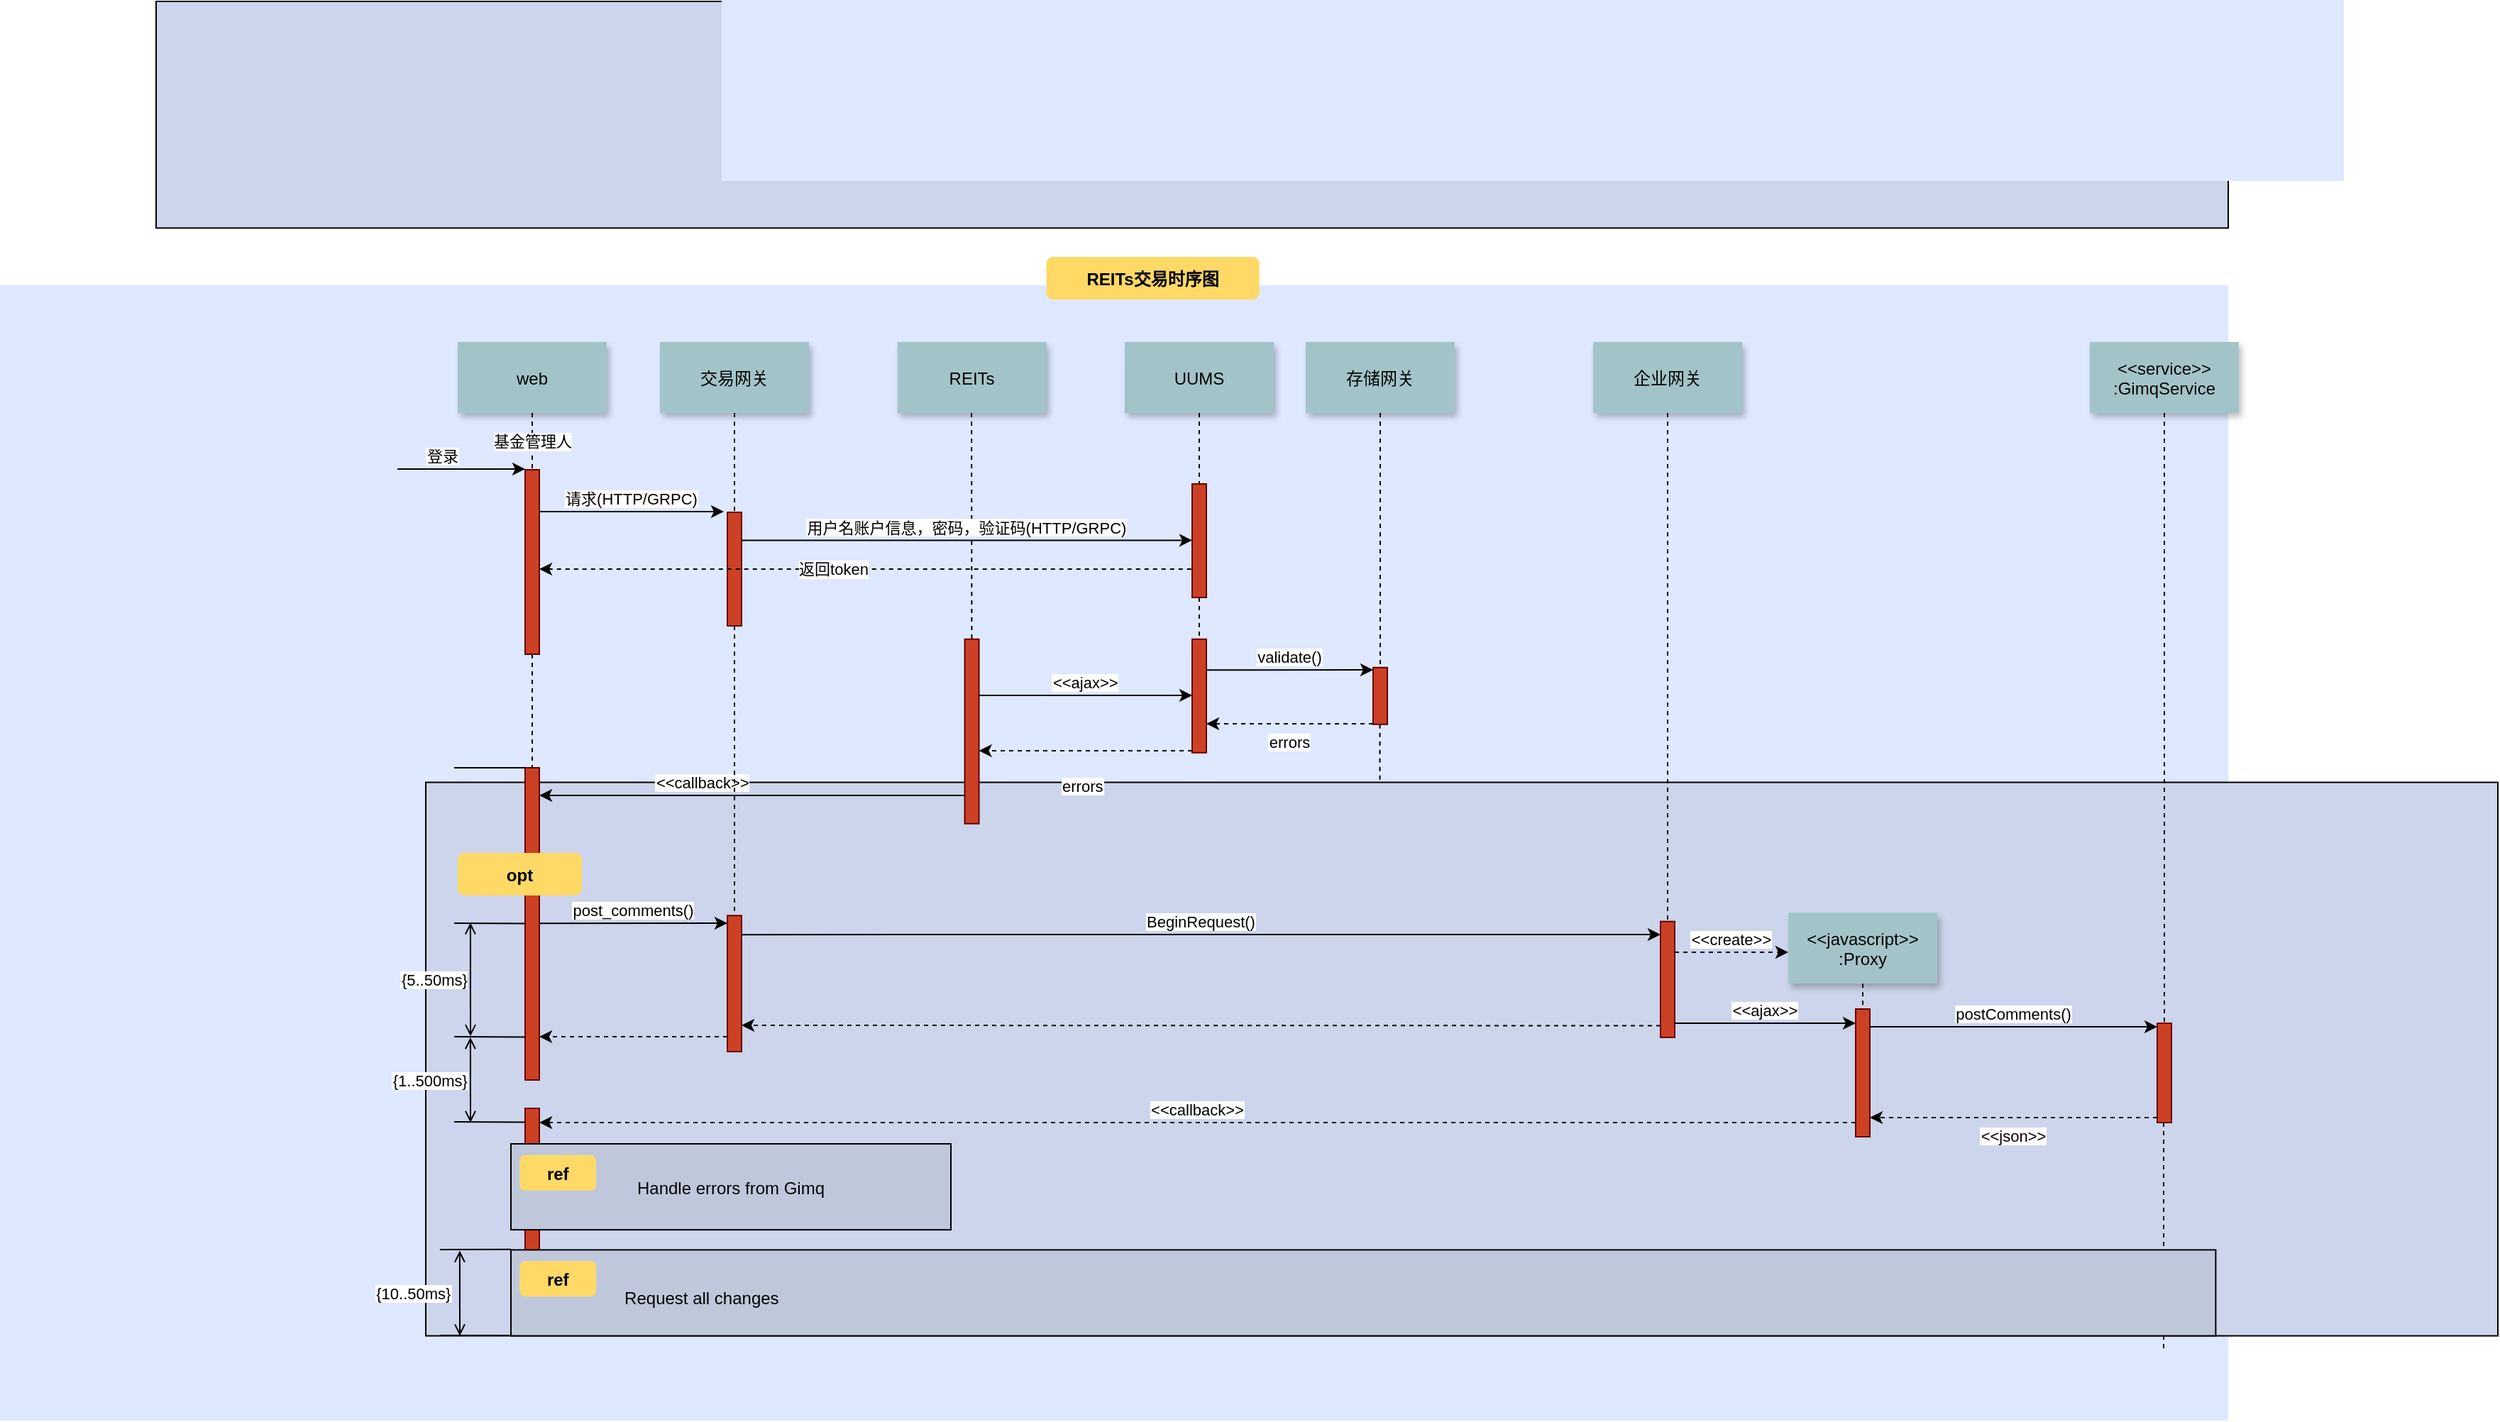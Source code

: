 <mxfile version="13.5.4" type="github" pages="2">
  <diagram name="Page-1" id="9361dd3d-8414-5efd-6122-117bd74ce7a7">
    <mxGraphModel dx="1438" dy="924" grid="1" gridSize="10" guides="1" tooltips="1" connect="1" arrows="1" fold="1" page="0" pageScale="1.5" pageWidth="826" pageHeight="1169" background="#ffffff" math="0" shadow="0">
      <root>
        <mxCell id="0" />
        <mxCell id="1" parent="0" />
        <mxCell id="69" value="" style="fillColor=#DEE8FF;strokeColor=none" parent="1" vertex="1">
          <mxGeometry x="-170" y="20" width="1570" height="800" as="geometry" />
        </mxCell>
        <mxCell id="20" value="" style="fillColor=#CCD5EB" parent="1" vertex="1">
          <mxGeometry x="130" y="370.28" width="1460" height="390" as="geometry" />
        </mxCell>
        <mxCell id="81" value="" style="edgeStyle=elbowEdgeStyle;elbow=horizontal;endArrow=none;dashed=1" parent="1" edge="1">
          <mxGeometry x="1460" y="437.894" width="100" height="100" as="geometry">
            <mxPoint x="1354.5" y="610" as="sourcePoint" />
            <mxPoint x="1354.5" y="770" as="targetPoint" />
          </mxGeometry>
        </mxCell>
        <mxCell id="2" value="" style="fillColor=#CC4125;strokeColor=#660000" parent="1" vertex="1">
          <mxGeometry x="200" y="150" width="10" height="130" as="geometry" />
        </mxCell>
        <mxCell id="3" value="登录" style="edgeStyle=none;verticalLabelPosition=top;verticalAlign=bottom;labelPosition=left;align=right" parent="1" edge="1">
          <mxGeometry x="110" y="49.5" width="100" height="100" as="geometry">
            <mxPoint x="110" y="149.5" as="sourcePoint" />
            <mxPoint x="200" y="149.5" as="targetPoint" />
          </mxGeometry>
        </mxCell>
        <mxCell id="4" value="web" style="shadow=1;fillColor=#A2C4C9;strokeColor=none" parent="1" vertex="1">
          <mxGeometry x="152.5" y="60" width="105" height="50" as="geometry" />
        </mxCell>
        <mxCell id="6" value="" style="fillColor=#CC4125;strokeColor=#660000" parent="1" vertex="1">
          <mxGeometry x="342.5" y="180" width="10" height="80" as="geometry" />
        </mxCell>
        <mxCell id="7" value="交易网关" style="shadow=1;fillColor=#A2C4C9;strokeColor=none" parent="1" vertex="1">
          <mxGeometry x="295" y="60" width="105" height="50" as="geometry" />
        </mxCell>
        <mxCell id="8" value="" style="edgeStyle=none;endArrow=none;dashed=1" parent="1" source="7" target="6" edge="1">
          <mxGeometry x="272.335" y="165" width="100" height="100" as="geometry">
            <mxPoint x="347.259" y="110" as="sourcePoint" />
            <mxPoint x="347.576" y="165" as="targetPoint" />
          </mxGeometry>
        </mxCell>
        <mxCell id="9" value="请求(HTTP/GRPC)" style="edgeStyle=none;verticalLabelPosition=top;verticalAlign=bottom" parent="1" edge="1">
          <mxGeometry x="220" y="92" width="100" height="100" as="geometry">
            <mxPoint x="210" y="179.5" as="sourcePoint" />
            <mxPoint x="340" y="179.5" as="targetPoint" />
          </mxGeometry>
        </mxCell>
        <mxCell id="15" value="REITs" style="shadow=1;fillColor=#A2C4C9;strokeColor=none" parent="1" vertex="1">
          <mxGeometry x="462.284" y="60.0" width="105" height="50" as="geometry" />
        </mxCell>
        <mxCell id="17" value="" style="fillColor=#CC4125;strokeColor=#660000" parent="1" vertex="1">
          <mxGeometry x="509.784" y="269.394" width="10" height="130" as="geometry" />
        </mxCell>
        <mxCell id="21" value="" style="fillColor=#CC4125;strokeColor=#660000" parent="1" vertex="1">
          <mxGeometry x="670" y="269.394" width="10" height="80" as="geometry" />
        </mxCell>
        <mxCell id="22" value="UUMS" style="shadow=1;fillColor=#A2C4C9;strokeColor=none" parent="1" vertex="1">
          <mxGeometry x="622.5" y="60" width="105" height="50" as="geometry" />
        </mxCell>
        <mxCell id="23" value="" style="edgeStyle=none;endArrow=none;dashed=1" parent="1" source="YypcNVnMSKggXqCYCxA9-91" target="21" edge="1">
          <mxGeometry x="614.488" y="175.0" width="100" height="100" as="geometry">
            <mxPoint x="674.653" y="110" as="sourcePoint" />
            <mxPoint x="674.653" y="260" as="targetPoint" />
          </mxGeometry>
        </mxCell>
        <mxCell id="24" value="存储网关" style="shadow=1;fillColor=#A2C4C9;strokeColor=none" parent="1" vertex="1">
          <mxGeometry x="750" y="60" width="105" height="50" as="geometry" />
        </mxCell>
        <mxCell id="25" value="" style="edgeStyle=none;endArrow=none;dashed=1" parent="1" source="24" target="26" edge="1">
          <mxGeometry x="727.335" y="165" width="100" height="100" as="geometry">
            <mxPoint x="802.259" y="110" as="sourcePoint" />
            <mxPoint x="802.576" y="165" as="targetPoint" />
          </mxGeometry>
        </mxCell>
        <mxCell id="26" value="" style="fillColor=#CC4125;strokeColor=#660000" parent="1" vertex="1">
          <mxGeometry x="797.5" y="289.394" width="10" height="40" as="geometry" />
        </mxCell>
        <mxCell id="27" value="&lt;&lt;ajax&gt;&gt;" style="edgeStyle=elbowEdgeStyle;elbow=vertical;verticalLabelPosition=top;verticalAlign=bottom" parent="1" source="17" target="21" edge="1">
          <mxGeometry x="540" y="270" width="100" height="100" as="geometry">
            <mxPoint x="540" y="370" as="sourcePoint" />
            <mxPoint x="640" y="270" as="targetPoint" />
            <Array as="points">
              <mxPoint x="600" y="309" />
              <mxPoint x="590" y="270" />
            </Array>
          </mxGeometry>
        </mxCell>
        <mxCell id="28" value="errors" style="edgeStyle=elbowEdgeStyle;elbow=vertical;dashed=1;verticalLabelPosition=bottom;verticalAlign=top" parent="1" source="21" target="17" edge="1">
          <mxGeometry width="100" height="100" as="geometry">
            <mxPoint x="529.784" y="280" as="sourcePoint" />
            <mxPoint x="680" y="280" as="targetPoint" />
            <Array as="points">
              <mxPoint x="593" y="348" />
            </Array>
            <mxPoint x="-2" y="12" as="offset" />
          </mxGeometry>
        </mxCell>
        <mxCell id="30" value="企业网关" style="shadow=1;fillColor=#A2C4C9;strokeColor=none" parent="1" vertex="1">
          <mxGeometry x="952.5" y="60" width="105" height="50" as="geometry" />
        </mxCell>
        <mxCell id="33" value="" style="edgeStyle=elbowEdgeStyle;elbow=horizontal;endArrow=none;dashed=1" parent="1" source="4" target="2" edge="1">
          <mxGeometry x="230.0" y="310" width="100" height="100" as="geometry">
            <mxPoint x="230.0" y="410" as="sourcePoint" />
            <mxPoint x="330" y="310" as="targetPoint" />
          </mxGeometry>
        </mxCell>
        <mxCell id="YypcNVnMSKggXqCYCxA9-98" value="&lt;span style=&quot;text-align: right&quot;&gt;基金管理人&lt;/span&gt;" style="edgeLabel;html=1;align=center;verticalAlign=middle;resizable=0;points=[];" parent="33" vertex="1" connectable="0">
          <mxGeometry relative="1" as="geometry">
            <mxPoint x="-0.1" as="offset" />
          </mxGeometry>
        </mxCell>
        <mxCell id="34" value="validate()" style="edgeStyle=elbowEdgeStyle;elbow=vertical;verticalLabelPosition=top;verticalAlign=bottom" parent="1" edge="1">
          <mxGeometry x="550" y="261.736" width="100" height="100" as="geometry">
            <mxPoint x="680" y="291.13" as="sourcePoint" />
            <mxPoint x="797.5" y="291.13" as="targetPoint" />
            <Array as="points" />
          </mxGeometry>
        </mxCell>
        <mxCell id="35" value="errors" style="edgeStyle=elbowEdgeStyle;elbow=vertical;dashed=1;verticalLabelPosition=bottom;verticalAlign=top" parent="1" edge="1">
          <mxGeometry x="560" y="309.653" width="100" height="100" as="geometry">
            <mxPoint x="797.5" y="329.047" as="sourcePoint" />
            <mxPoint x="680" y="329.047" as="targetPoint" />
            <Array as="points" />
          </mxGeometry>
        </mxCell>
        <mxCell id="38" value="" style="edgeStyle=elbowEdgeStyle;elbow=horizontal;endArrow=none;dashed=1" parent="1" edge="1">
          <mxGeometry x="932.259" y="240" width="100" height="100" as="geometry">
            <mxPoint x="802.259" y="329.394" as="sourcePoint" />
            <mxPoint x="802.259" y="370" as="targetPoint" />
            <Array as="points">
              <mxPoint x="802.259" y="350" />
            </Array>
          </mxGeometry>
        </mxCell>
        <mxCell id="42" value="" style="fillColor=#CC4125;strokeColor=#660000" parent="1" vertex="1">
          <mxGeometry x="200" y="360" width="10" height="220" as="geometry" />
        </mxCell>
        <mxCell id="43" value="             &lt;&lt;callback&gt;&gt;                                " style="edgeStyle=elbowEdgeStyle;elbow=vertical;dashed=0;verticalLabelPosition=top;verticalAlign=bottom;align=right" parent="1" source="17" target="42" edge="1">
          <mxGeometry x="190" y="329.759" width="100" height="100" as="geometry">
            <mxPoint x="500" y="310" as="sourcePoint" />
            <mxPoint x="220" y="370" as="targetPoint" />
            <Array as="points" />
          </mxGeometry>
        </mxCell>
        <mxCell id="44" value="" style="edgeStyle=none;dashed=1;endArrow=none" parent="1" source="2" target="42" edge="1">
          <mxGeometry x="50" y="300" width="100" height="100" as="geometry">
            <mxPoint x="50" y="400" as="sourcePoint" />
            <mxPoint x="150" y="300" as="targetPoint" />
          </mxGeometry>
        </mxCell>
        <mxCell id="46" value="" style="edgeStyle=elbowEdgeStyle;elbow=vertical;endArrow=none" parent="1" source="42" edge="1">
          <mxGeometry x="60" y="310" width="100" height="100" as="geometry">
            <mxPoint x="60" y="410" as="sourcePoint" />
            <mxPoint x="150" y="360" as="targetPoint" />
          </mxGeometry>
        </mxCell>
        <mxCell id="48" value="" style="fillColor=#CC4125;strokeColor=#660000" parent="1" vertex="1">
          <mxGeometry x="342.5" y="464.167" width="10" height="95.833" as="geometry" />
        </mxCell>
        <mxCell id="49" value="" style="fillColor=#CC4125;strokeColor=#660000" parent="1" vertex="1">
          <mxGeometry x="1000" y="468.333" width="10" height="81.667" as="geometry" />
        </mxCell>
        <mxCell id="50" value="" style="edgeStyle=none;endArrow=none;dashed=1" parent="1" source="30" target="49" edge="1">
          <mxGeometry x="956.571" y="205" width="100" height="100" as="geometry">
            <mxPoint x="1031.736" y="150" as="sourcePoint" />
            <mxPoint x="1031.736" y="329.394" as="targetPoint" />
          </mxGeometry>
        </mxCell>
        <mxCell id="51" value="post_comments()" style="edgeStyle=elbowEdgeStyle;elbow=vertical;verticalLabelPosition=top;verticalAlign=bottom" parent="1" edge="1">
          <mxGeometry x="212.5" y="469.583" width="100" height="100" as="geometry">
            <mxPoint x="210" y="469.583" as="sourcePoint" />
            <mxPoint x="342.5" y="469.583" as="targetPoint" />
            <Array as="points" />
          </mxGeometry>
        </mxCell>
        <mxCell id="52" value="" style="edgeStyle=none;endArrow=none;dashed=1" parent="1" source="6" target="48" edge="1">
          <mxGeometry x="376.571" y="339.697" width="100" height="100" as="geometry">
            <mxPoint x="451.736" y="284.697" as="sourcePoint" />
            <mxPoint x="451.736" y="464.091" as="targetPoint" />
          </mxGeometry>
        </mxCell>
        <mxCell id="53" value="BeginRequest()" style="edgeStyle=elbowEdgeStyle;elbow=vertical;verticalLabelPosition=top;verticalAlign=bottom" parent="1" edge="1">
          <mxGeometry x="530" y="436.806" width="100" height="100" as="geometry">
            <mxPoint x="352.5" y="477.569" as="sourcePoint" />
            <mxPoint x="1000" y="477.569" as="targetPoint" />
            <Array as="points" />
          </mxGeometry>
        </mxCell>
        <mxCell id="54" value="" style="edgeStyle=elbowEdgeStyle;elbow=vertical;dashed=1;verticalLabelPosition=bottom;verticalAlign=top" parent="1" edge="1">
          <mxGeometry x="530" y="549.078" width="100" height="100" as="geometry">
            <mxPoint x="1000" y="541.736" as="sourcePoint" />
            <mxPoint x="352.5" y="541.736" as="targetPoint" />
            <Array as="points" />
          </mxGeometry>
        </mxCell>
        <mxCell id="55" value="&lt;&lt;javascript&gt;&gt;&#xa;:Proxy" style="shadow=1;fillColor=#A2C4C9;strokeColor=none" parent="1" vertex="1">
          <mxGeometry x="1090" y="462.083" width="105" height="50" as="geometry" />
        </mxCell>
        <mxCell id="56" value="" style="edgeStyle=none;endArrow=none;dashed=1" parent="1" source="55" target="57" edge="1">
          <mxGeometry x="1204.071" y="380.087" width="100" height="100" as="geometry">
            <mxPoint x="1279.236" y="325.087" as="sourcePoint" />
            <mxPoint x="1350" y="445.087" as="targetPoint" />
          </mxGeometry>
        </mxCell>
        <mxCell id="57" value="" style="fillColor=#CC4125;strokeColor=#660000" parent="1" vertex="1">
          <mxGeometry x="1137.5" y="530" width="10" height="90" as="geometry" />
        </mxCell>
        <mxCell id="58" value="" style="fillColor=#CC4125;strokeColor=#660000" parent="1" vertex="1">
          <mxGeometry x="1350" y="540" width="10" height="70" as="geometry" />
        </mxCell>
        <mxCell id="60" value="&lt;&lt;create&gt;&gt;" style="edgeStyle=elbowEdgeStyle;elbow=vertical;verticalLabelPosition=top;verticalAlign=bottom;dashed=1" parent="1" source="49" target="55" edge="1">
          <mxGeometry x="901.25" y="322.5" width="100" height="100" as="geometry">
            <mxPoint x="1031.25" y="351.894" as="sourcePoint" />
            <mxPoint x="1148.75" y="351.894" as="targetPoint" />
            <Array as="points" />
          </mxGeometry>
        </mxCell>
        <mxCell id="61" value="&lt;&lt;ajax&gt;&gt;" style="edgeStyle=elbowEdgeStyle;elbow=vertical;verticalLabelPosition=top;verticalAlign=bottom" parent="1" source="49" target="57" edge="1">
          <mxGeometry x="1065" y="359.5" width="100" height="100" as="geometry">
            <mxPoint x="1044.784" y="359.5" as="sourcePoint" />
            <mxPoint x="1195" y="359.5" as="targetPoint" />
            <Array as="points" />
          </mxGeometry>
        </mxCell>
        <mxCell id="62" value="postComments()" style="edgeStyle=elbowEdgeStyle;elbow=vertical;verticalLabelPosition=top;verticalAlign=bottom" parent="1" edge="1">
          <mxGeometry x="1225" y="309.5" width="100" height="100" as="geometry">
            <mxPoint x="1147.5" y="542.5" as="sourcePoint" />
            <mxPoint x="1350" y="542.5" as="targetPoint" />
            <Array as="points" />
          </mxGeometry>
        </mxCell>
        <mxCell id="63" value="&lt;&lt;json&gt;&gt;" style="edgeStyle=elbowEdgeStyle;elbow=vertical;dashed=1;verticalLabelPosition=bottom;verticalAlign=top" parent="1" edge="1">
          <mxGeometry x="1075" y="396" width="100" height="100" as="geometry">
            <mxPoint x="1350" y="606.5" as="sourcePoint" />
            <mxPoint x="1147.5" y="606.5" as="targetPoint" />
            <Array as="points" />
          </mxGeometry>
        </mxCell>
        <mxCell id="64" value="&lt;&lt;service&gt;&gt;&#xa;:GimqService" style="shadow=1;fillColor=#A2C4C9;strokeColor=none" parent="1" vertex="1">
          <mxGeometry x="1302.5" y="60" width="105" height="50" as="geometry" />
        </mxCell>
        <mxCell id="65" value="" style="edgeStyle=none;endArrow=none;dashed=1" parent="1" source="64" target="58" edge="1">
          <mxGeometry x="1174.071" y="210" width="100" height="100" as="geometry">
            <mxPoint x="1222.5" y="115" as="sourcePoint" />
            <mxPoint x="1222.5" y="445" as="targetPoint" />
          </mxGeometry>
        </mxCell>
        <mxCell id="66" value="" style="fillColor=#CC4125;strokeColor=#660000" parent="1" vertex="1">
          <mxGeometry x="200" y="600" width="10" height="130" as="geometry" />
        </mxCell>
        <mxCell id="67" value="" style="edgeStyle=elbowEdgeStyle;elbow=vertical;dashed=1;verticalLabelPosition=bottom;verticalAlign=top" parent="1" edge="1">
          <mxGeometry x="507.5" y="664.342" width="100" height="100" as="geometry">
            <mxPoint x="342.5" y="549.5" as="sourcePoint" />
            <mxPoint x="210" y="549.5" as="targetPoint" />
            <Array as="points" />
          </mxGeometry>
        </mxCell>
        <mxCell id="68" value="&lt;&lt;callback&gt;&gt;" style="edgeStyle=elbowEdgeStyle;elbow=vertical;dashed=1;verticalLabelPosition=bottom;verticalAlign=bottom" parent="1" source="57" target="66" edge="1">
          <mxGeometry x="540" y="559.078" width="100" height="100" as="geometry">
            <mxPoint x="1010" y="551.736" as="sourcePoint" />
            <mxPoint x="362.5" y="551.736" as="targetPoint" />
            <Array as="points" />
          </mxGeometry>
        </mxCell>
        <mxCell id="71" value="REITs交易时序图" style="rounded=1;fontStyle=1;fillColor=#FFD966;strokeColor=none" parent="1" vertex="1">
          <mxGeometry x="567.28" width="150" height="30" as="geometry" />
        </mxCell>
        <mxCell id="72" value="opt" style="rounded=1;fontStyle=1;fillColor=#FFD966;strokeColor=none" parent="1" vertex="1">
          <mxGeometry x="152.5" y="420" width="87.5" height="30" as="geometry" />
        </mxCell>
        <mxCell id="74" value="Handle errors from Gimq" style="fillColor=#BFC8DB" parent="1" vertex="1">
          <mxGeometry x="190" y="625" width="310" height="60.556" as="geometry" />
        </mxCell>
        <mxCell id="75" value="ref" style="rounded=1;fontStyle=1;fillColor=#FFD966;strokeColor=none" parent="1" vertex="1">
          <mxGeometry x="196.25" y="632.894" width="53.75" height="25" as="geometry" />
        </mxCell>
        <mxCell id="76" value="" style="align=left;fillColor=#BFC8DB" parent="1" vertex="1">
          <mxGeometry x="190.0" y="699.722" width="1201.194" height="60.556" as="geometry" />
        </mxCell>
        <mxCell id="77" value="ref" style="rounded=1;fontStyle=1;fillColor=#FFD966;strokeColor=none" parent="1" vertex="1">
          <mxGeometry x="196.25" y="707.616" width="53.75" height="25" as="geometry" />
        </mxCell>
        <mxCell id="78" value="Request all changes" style="text;align=left" parent="1" vertex="1">
          <mxGeometry x="268.056" y="720.116" width="351.806" height="26" as="geometry" />
        </mxCell>
        <mxCell id="82" value="" style="edgeStyle=elbowEdgeStyle;elbow=vertical;endArrow=none" parent="1" edge="1">
          <mxGeometry x="60.0" y="419.711" width="100" height="100" as="geometry">
            <mxPoint x="200" y="469.711" as="sourcePoint" />
            <mxPoint x="150.0" y="469.711" as="targetPoint" />
          </mxGeometry>
        </mxCell>
        <mxCell id="83" value="" style="edgeStyle=elbowEdgeStyle;elbow=vertical;endArrow=none" parent="1" edge="1">
          <mxGeometry x="60" y="499.711" width="100" height="100" as="geometry">
            <mxPoint x="200.0" y="549.711" as="sourcePoint" />
            <mxPoint x="150" y="549.711" as="targetPoint" />
          </mxGeometry>
        </mxCell>
        <mxCell id="84" value="" style="edgeStyle=elbowEdgeStyle;elbow=vertical;endArrow=none" parent="1" edge="1">
          <mxGeometry x="60.0" y="559.711" width="100" height="100" as="geometry">
            <mxPoint x="200" y="609.711" as="sourcePoint" />
            <mxPoint x="150.0" y="609.711" as="targetPoint" />
          </mxGeometry>
        </mxCell>
        <mxCell id="85" value="" style="edgeStyle=elbowEdgeStyle;elbow=vertical;endArrow=none" parent="1" edge="1">
          <mxGeometry x="50.0" y="649.433" width="100" height="100" as="geometry">
            <mxPoint x="190.0" y="699.433" as="sourcePoint" />
            <mxPoint x="140" y="699.433" as="targetPoint" />
          </mxGeometry>
        </mxCell>
        <mxCell id="86" value="" style="edgeStyle=elbowEdgeStyle;elbow=vertical;endArrow=none" parent="1" edge="1">
          <mxGeometry x="50.0" y="709.988" width="100" height="100" as="geometry">
            <mxPoint x="190.0" y="759.988" as="sourcePoint" />
            <mxPoint x="140.0" y="759.988" as="targetPoint" />
          </mxGeometry>
        </mxCell>
        <mxCell id="87" value="{5..50ms}" style="edgeStyle=elbowEdgeStyle;elbow=horizontal;startArrow=open;endArrow=open;labelPosition=left;align=right" parent="1" edge="1">
          <mxGeometry x="41.447" y="479.167" width="100" height="100" as="geometry">
            <mxPoint x="161.447" y="469.167" as="sourcePoint" />
            <mxPoint x="161.447" y="549.167" as="targetPoint" />
          </mxGeometry>
        </mxCell>
        <mxCell id="88" value="{1..500ms}" style="edgeStyle=elbowEdgeStyle;elbow=horizontal;startArrow=open;endArrow=open;labelPosition=left;align=right" parent="1" edge="1">
          <mxGeometry x="42.894" y="560" width="100" height="100" as="geometry">
            <mxPoint x="161.447" y="550" as="sourcePoint" />
            <mxPoint x="161.447" y="610" as="targetPoint" />
          </mxGeometry>
        </mxCell>
        <mxCell id="89" value="{10..50ms}" style="edgeStyle=elbowEdgeStyle;elbow=horizontal;startArrow=open;endArrow=open;labelPosition=left;align=right" parent="1" edge="1">
          <mxGeometry width="100" height="100" as="geometry">
            <mxPoint x="153.947" y="700.278" as="sourcePoint" />
            <mxPoint x="153.947" y="760.278" as="targetPoint" />
            <mxPoint x="-4.236" y="-0.278" as="offset" />
          </mxGeometry>
        </mxCell>
        <mxCell id="YypcNVnMSKggXqCYCxA9-90" value="" style="edgeStyle=none;endArrow=none;dashed=1" parent="1" target="17" edge="1">
          <mxGeometry x="454.038" y="175.0" width="100" height="100" as="geometry">
            <mxPoint x="514.55" y="110" as="sourcePoint" />
            <mxPoint x="514.55" y="269.394" as="targetPoint" />
          </mxGeometry>
        </mxCell>
        <mxCell id="YypcNVnMSKggXqCYCxA9-91" value="" style="fillColor=#CC4125;strokeColor=#660000" parent="1" vertex="1">
          <mxGeometry x="670" y="160.004" width="10" height="80" as="geometry" />
        </mxCell>
        <mxCell id="YypcNVnMSKggXqCYCxA9-92" value="" style="edgeStyle=none;endArrow=none;dashed=1" parent="1" source="22" target="YypcNVnMSKggXqCYCxA9-91" edge="1">
          <mxGeometry x="614.488" y="175.0" width="100" height="100" as="geometry">
            <mxPoint x="675" y="110" as="sourcePoint" />
            <mxPoint x="675" y="269.394" as="targetPoint" />
          </mxGeometry>
        </mxCell>
        <mxCell id="YypcNVnMSKggXqCYCxA9-93" value="用户名账户信息，密码，验证码(HTTP/GRPC)" style="edgeStyle=elbowEdgeStyle;elbow=vertical;verticalLabelPosition=top;verticalAlign=bottom;entryX=0;entryY=0.5;entryDx=0;entryDy=0;" parent="1" target="YypcNVnMSKggXqCYCxA9-91" edge="1">
          <mxGeometry x="372.72" y="199.72" width="100" height="100" as="geometry">
            <mxPoint x="352.504" y="199.72" as="sourcePoint" />
            <mxPoint x="620" y="200" as="targetPoint" />
            <Array as="points">
              <mxPoint x="422.72" y="199.72" />
            </Array>
          </mxGeometry>
        </mxCell>
        <mxCell id="YypcNVnMSKggXqCYCxA9-95" value="" style="edgeStyle=none;verticalLabelPosition=top;verticalAlign=bottom;endArrow=none;startArrow=classic;dashed=1;exitX=1;exitY=0.5;exitDx=0;exitDy=0;entryX=0;entryY=0.75;entryDx=0;entryDy=0;" parent="1" target="YypcNVnMSKggXqCYCxA9-91" edge="1">
          <mxGeometry x="407.5" y="132.159" width="100" height="100" as="geometry">
            <mxPoint x="210" y="220" as="sourcePoint" />
            <mxPoint x="527.5" y="219.659" as="targetPoint" />
            <Array as="points" />
          </mxGeometry>
        </mxCell>
        <mxCell id="YypcNVnMSKggXqCYCxA9-97" value="返回token" style="edgeLabel;html=1;align=center;verticalAlign=middle;resizable=0;points=[];" parent="YypcNVnMSKggXqCYCxA9-95" vertex="1" connectable="0">
          <mxGeometry relative="1" as="geometry">
            <mxPoint x="-23" as="offset" />
          </mxGeometry>
        </mxCell>
        <mxCell id="UpD4P_00_JOFMLl8YiXc-91" value="" style="fillColor=#CCD5EB" parent="1" vertex="1">
          <mxGeometry x="-60" y="-180" width="1460" height="159.69" as="geometry" />
        </mxCell>
      </root>
    </mxGraphModel>
  </diagram>
  <diagram id="u5ApIbTFqXXYxqOQHgdF" name="第 2 页">
    <mxGraphModel dx="2875" dy="2925" grid="1" gridSize="5" guides="1" tooltips="1" connect="1" arrows="1" fold="1" page="1" pageScale="1" pageWidth="827" pageHeight="1169" math="0" shadow="0">
      <root>
        <mxCell id="Qp8LGx2am25BI7LuQ1px-0" />
        <mxCell id="Qp8LGx2am25BI7LuQ1px-1" parent="Qp8LGx2am25BI7LuQ1px-0" />
        <mxCell id="DMQ4lBBP8DXpzSE-sa22-23" value="" style="rounded=1;whiteSpace=wrap;html=1;fontSize=22;strokeColor=#36393d;fillColor=none;" parent="Qp8LGx2am25BI7LuQ1px-1" vertex="1">
          <mxGeometry x="-1590" y="45" width="1945" height="495" as="geometry" />
        </mxCell>
        <mxCell id="zfv1P-phXISMb_NBBrQO-0" value="" style="fillColor=#DEE8FF;strokeColor=none" parent="Qp8LGx2am25BI7LuQ1px-1" vertex="1">
          <mxGeometry x="615" y="-1454.5" width="2048.5" height="1199" as="geometry" />
        </mxCell>
        <mxCell id="DMQ4lBBP8DXpzSE-sa22-19" value="" style="rounded=1;whiteSpace=wrap;html=1;fontSize=22;strokeColor=#36393d;fillColor=none;" parent="Qp8LGx2am25BI7LuQ1px-1" vertex="1">
          <mxGeometry x="-1625" y="-960" width="1945" height="220" as="geometry" />
        </mxCell>
        <mxCell id="DMQ4lBBP8DXpzSE-sa22-17" value="" style="rounded=1;whiteSpace=wrap;html=1;fontSize=22;strokeColor=#36393d;fillColor=none;" parent="Qp8LGx2am25BI7LuQ1px-1" vertex="1">
          <mxGeometry x="-1620" y="-720" width="1940" height="160" as="geometry" />
        </mxCell>
        <mxCell id="zfv1P-phXISMb_NBBrQO-73" value="REITs交易时序图" style="rounded=1;fontStyle=1;fillColor=#FFD966;strokeColor=none;fontSize=22;" parent="Qp8LGx2am25BI7LuQ1px-1" vertex="1">
          <mxGeometry x="-827" y="-1160" width="307" height="60" as="geometry" />
        </mxCell>
        <mxCell id="zfv1P-phXISMb_NBBrQO-75" value="&lt;font style=&quot;font-size: 24px&quot;&gt;&lt;b&gt;web&lt;/b&gt;&lt;/font&gt;" style="rounded=1;whiteSpace=wrap;html=1;fillColor=#ffcd28;fontSize=22;gradientColor=#ffa500;strokeColor=#d79b00;" parent="Qp8LGx2am25BI7LuQ1px-1" vertex="1">
          <mxGeometry x="-1470" y="-1050" width="170" height="60" as="geometry" />
        </mxCell>
        <mxCell id="zfv1P-phXISMb_NBBrQO-76" value="&lt;font style=&quot;font-size: 24px&quot;&gt;&lt;b&gt;交易网关&lt;/b&gt;&lt;/font&gt;" style="rounded=1;whiteSpace=wrap;html=1;fillColor=#dae8fc;fontSize=22;gradientColor=#7ea6e0;strokeColor=#6c8ebf;" parent="Qp8LGx2am25BI7LuQ1px-1" vertex="1">
          <mxGeometry x="-1190" y="-1050" width="170" height="60" as="geometry" />
        </mxCell>
        <mxCell id="zfv1P-phXISMb_NBBrQO-77" value="&lt;b&gt;&lt;font style=&quot;font-size: 24px&quot;&gt;REITs服务&lt;/font&gt;&lt;/b&gt;" style="rounded=1;whiteSpace=wrap;html=1;fillColor=#d5e8d4;fontSize=22;gradientColor=#97d077;strokeColor=#82b366;" parent="Qp8LGx2am25BI7LuQ1px-1" vertex="1">
          <mxGeometry x="-940" y="-1050" width="170" height="60" as="geometry" />
        </mxCell>
        <mxCell id="zfv1P-phXISMb_NBBrQO-78" value="&lt;b&gt;&lt;font style=&quot;font-size: 24px&quot;&gt;UUMS&lt;/font&gt;&lt;/b&gt;" style="rounded=1;whiteSpace=wrap;html=1;fillColor=#fff2cc;fontSize=22;gradientColor=#ffd966;strokeColor=#d6b656;" parent="Qp8LGx2am25BI7LuQ1px-1" vertex="1">
          <mxGeometry x="-650" y="-1050" width="170" height="60" as="geometry" />
        </mxCell>
        <mxCell id="DMQ4lBBP8DXpzSE-sa22-0" value="&lt;font style=&quot;font-size: 24px&quot;&gt;&lt;b&gt;存储网关&lt;/b&gt;&lt;/font&gt;" style="rounded=1;whiteSpace=wrap;html=1;fillColor=#f5f5f5;fontSize=22;gradientColor=#b3b3b3;strokeColor=#666666;" parent="Qp8LGx2am25BI7LuQ1px-1" vertex="1">
          <mxGeometry x="-390" y="-1050" width="170" height="60" as="geometry" />
        </mxCell>
        <mxCell id="DMQ4lBBP8DXpzSE-sa22-1" value="&lt;b&gt;&lt;font style=&quot;font-size: 24px&quot;&gt;企业网关&lt;/font&gt;&lt;/b&gt;" style="rounded=1;whiteSpace=wrap;html=1;fillColor=#dae8fc;fontSize=22;gradientColor=#7ea6e0;strokeColor=#6c8ebf;" parent="Qp8LGx2am25BI7LuQ1px-1" vertex="1">
          <mxGeometry x="-130" y="-1050" width="170" height="60" as="geometry" />
        </mxCell>
        <mxCell id="DMQ4lBBP8DXpzSE-sa22-2" value="&lt;b&gt;&lt;font style=&quot;font-size: 24px&quot;&gt;业管平台&lt;/font&gt;&lt;/b&gt;" style="rounded=1;whiteSpace=wrap;html=1;fillColor=#e6d0de;fontSize=22;gradientColor=#d5739d;strokeColor=#996185;" parent="Qp8LGx2am25BI7LuQ1px-1" vertex="1">
          <mxGeometry x="110" y="-1050" width="170" height="60" as="geometry" />
        </mxCell>
        <mxCell id="DMQ4lBBP8DXpzSE-sa22-8" value="" style="endArrow=none;dashed=1;html=1;fontSize=22;entryX=0.413;entryY=1.009;entryDx=0;entryDy=0;entryPerimeter=0;" parent="Qp8LGx2am25BI7LuQ1px-1" target="zfv1P-phXISMb_NBBrQO-75" edge="1" source="UzzSqA8eezPBpphtxFd--22">
          <mxGeometry width="50" height="50" relative="1" as="geometry">
            <mxPoint x="-1400" y="-784.778" as="sourcePoint" />
            <mxPoint x="-1395" y="-990" as="targetPoint" />
          </mxGeometry>
        </mxCell>
        <mxCell id="DMQ4lBBP8DXpzSE-sa22-9" value="" style="endArrow=none;dashed=1;html=1;fontSize=22;" parent="Qp8LGx2am25BI7LuQ1px-1" edge="1">
          <mxGeometry width="50" height="50" relative="1" as="geometry">
            <mxPoint x="-310" y="-870" as="sourcePoint" />
            <mxPoint x="-310" y="-989" as="targetPoint" />
          </mxGeometry>
        </mxCell>
        <mxCell id="DMQ4lBBP8DXpzSE-sa22-10" value="" style="endArrow=none;dashed=1;html=1;fontSize=22;" parent="Qp8LGx2am25BI7LuQ1px-1" source="m6hWaUQ9fFUowQkMyECI-12" edge="1">
          <mxGeometry width="50" height="50" relative="1" as="geometry">
            <mxPoint x="-566" y="240" as="sourcePoint" />
            <mxPoint x="-566.25" y="-990" as="targetPoint" />
          </mxGeometry>
        </mxCell>
        <mxCell id="DMQ4lBBP8DXpzSE-sa22-11" value="" style="endArrow=none;dashed=1;html=1;fontSize=22;entryX=0.5;entryY=1;entryDx=0;entryDy=0;" parent="Qp8LGx2am25BI7LuQ1px-1" source="m6hWaUQ9fFUowQkMyECI-39" target="zfv1P-phXISMb_NBBrQO-77" edge="1">
          <mxGeometry width="50" height="50" relative="1" as="geometry">
            <mxPoint x="-850" y="240" as="sourcePoint" />
            <mxPoint x="-850" y="-990" as="targetPoint" />
          </mxGeometry>
        </mxCell>
        <mxCell id="DMQ4lBBP8DXpzSE-sa22-12" value="" style="endArrow=none;dashed=1;html=1;fontSize=22;" parent="Qp8LGx2am25BI7LuQ1px-1" source="m6hWaUQ9fFUowQkMyECI-84" edge="1">
          <mxGeometry width="50" height="50" relative="1" as="geometry">
            <mxPoint x="-1106" y="-590" as="sourcePoint" />
            <mxPoint x="-1106.25" y="-990" as="targetPoint" />
          </mxGeometry>
        </mxCell>
        <mxCell id="DMQ4lBBP8DXpzSE-sa22-13" value="" style="endArrow=none;dashed=1;html=1;fontSize=22;" parent="Qp8LGx2am25BI7LuQ1px-1" edge="1">
          <mxGeometry width="50" height="50" relative="1" as="geometry">
            <mxPoint x="-46" y="-830" as="sourcePoint" />
            <mxPoint x="-45.83" y="-990" as="targetPoint" />
          </mxGeometry>
        </mxCell>
        <mxCell id="DMQ4lBBP8DXpzSE-sa22-14" value="" style="endArrow=none;dashed=1;html=1;fontSize=22;" parent="Qp8LGx2am25BI7LuQ1px-1" source="m6hWaUQ9fFUowQkMyECI-70" edge="1">
          <mxGeometry width="50" height="50" relative="1" as="geometry">
            <mxPoint x="194" y="-520" as="sourcePoint" />
            <mxPoint x="194.17" y="-990" as="targetPoint" />
          </mxGeometry>
        </mxCell>
        <mxCell id="DMQ4lBBP8DXpzSE-sa22-18" value="&lt;b&gt;&lt;font color=&quot;#ff8000&quot;&gt;登录认证&lt;/font&gt;&lt;/b&gt;" style="text;html=1;resizable=0;autosize=1;align=center;verticalAlign=middle;points=[];fillColor=none;strokeColor=none;rounded=0;fontSize=22;" parent="Qp8LGx2am25BI7LuQ1px-1" vertex="1">
          <mxGeometry x="-1620" y="-655" width="100" height="30" as="geometry" />
        </mxCell>
        <mxCell id="DMQ4lBBP8DXpzSE-sa22-24" value="&lt;b&gt;&lt;font color=&quot;#ff8000&quot;&gt;REITs交易&lt;/font&gt;&lt;/b&gt;" style="text;html=1;resizable=0;autosize=1;align=center;verticalAlign=middle;points=[];fillColor=none;strokeColor=none;rounded=0;fontSize=22;" parent="Qp8LGx2am25BI7LuQ1px-1" vertex="1">
          <mxGeometry x="-1620" y="-370" width="120" height="30" as="geometry" />
        </mxCell>
        <mxCell id="DMQ4lBBP8DXpzSE-sa22-25" value="" style="shape=umlActor;verticalLabelPosition=bottom;verticalAlign=top;html=1;outlineConnect=0;fillColor=#E0ECFF;fontSize=22;" parent="Qp8LGx2am25BI7LuQ1px-1" vertex="1">
          <mxGeometry x="-1350" y="-1035" width="20" height="30" as="geometry" />
        </mxCell>
        <mxCell id="m6hWaUQ9fFUowQkMyECI-1" value="" style="endArrow=none;dashed=1;html=1;fontSize=22;" parent="Qp8LGx2am25BI7LuQ1px-1" target="DMQ4lBBP8DXpzSE-sa22-17" edge="1">
          <mxGeometry width="50" height="50" relative="1" as="geometry">
            <mxPoint x="-1395" y="-560" as="sourcePoint" />
            <mxPoint x="-1395" y="-585" as="targetPoint" />
          </mxGeometry>
        </mxCell>
        <mxCell id="m6hWaUQ9fFUowQkMyECI-4" value="账户信息，验证码(REST/GRPC)" style="edgeStyle=none;verticalLabelPosition=top;verticalAlign=bottom;entryX=0.25;entryY=0;entryDx=0;entryDy=0;fontSize=22;" parent="Qp8LGx2am25BI7LuQ1px-1" target="m6hWaUQ9fFUowQkMyECI-12" edge="1">
          <mxGeometry width="100" height="100" as="geometry">
            <mxPoint x="-1097" y="-630" as="sourcePoint" />
            <mxPoint x="-860" y="-630" as="targetPoint" />
            <mxPoint x="52" y="-10" as="offset" />
          </mxGeometry>
        </mxCell>
        <mxCell id="m6hWaUQ9fFUowQkMyECI-6" value="" style="endArrow=none;dashed=1;html=1;fontSize=22;" parent="Qp8LGx2am25BI7LuQ1px-1" source="m6hWaUQ9fFUowQkMyECI-94" edge="1">
          <mxGeometry width="50" height="50" relative="1" as="geometry">
            <mxPoint x="-1106" y="240.0" as="sourcePoint" />
            <mxPoint x="-1105.023" y="-600.0" as="targetPoint" />
          </mxGeometry>
        </mxCell>
        <mxCell id="m6hWaUQ9fFUowQkMyECI-12" value="" style="fillColor=#CC4125;strokeColor=#660000" parent="Qp8LGx2am25BI7LuQ1px-1" vertex="1">
          <mxGeometry x="-570" y="-630" width="10" height="30" as="geometry" />
        </mxCell>
        <mxCell id="m6hWaUQ9fFUowQkMyECI-13" value="" style="endArrow=none;dashed=1;html=1;fontSize=22;" parent="Qp8LGx2am25BI7LuQ1px-1" target="m6hWaUQ9fFUowQkMyECI-12" edge="1">
          <mxGeometry width="50" height="50" relative="1" as="geometry">
            <mxPoint x="-566.0" y="240" as="sourcePoint" />
            <mxPoint x="-566.25" y="-990" as="targetPoint" />
          </mxGeometry>
        </mxCell>
        <mxCell id="m6hWaUQ9fFUowQkMyECI-14" value="" style="edgeStyle=none;verticalLabelPosition=top;verticalAlign=bottom;endArrow=none;startArrow=classic;dashed=1;entryX=0;entryY=1;entryDx=0;entryDy=0;exitX=0.269;exitY=0.75;exitDx=0;exitDy=0;exitPerimeter=0;" parent="Qp8LGx2am25BI7LuQ1px-1" target="m6hWaUQ9fFUowQkMyECI-12" edge="1" source="DMQ4lBBP8DXpzSE-sa22-17">
          <mxGeometry x="-832.5" y="-683.341" width="100" height="100" as="geometry">
            <mxPoint x="-1387" y="-580" as="sourcePoint" />
            <mxPoint x="-570" y="-595.496" as="targetPoint" />
            <Array as="points" />
          </mxGeometry>
        </mxCell>
        <mxCell id="m6hWaUQ9fFUowQkMyECI-15" value="&lt;font style=&quot;font-size: 22px&quot;&gt;返回token&lt;/font&gt;" style="edgeLabel;html=1;align=center;verticalAlign=middle;resizable=0;points=[];" parent="m6hWaUQ9fFUowQkMyECI-14" vertex="1" connectable="0">
          <mxGeometry relative="1" as="geometry">
            <mxPoint x="-23" as="offset" />
          </mxGeometry>
        </mxCell>
        <mxCell id="m6hWaUQ9fFUowQkMyECI-22" value="" style="endArrow=none;dashed=1;html=1;fontSize=22;" parent="Qp8LGx2am25BI7LuQ1px-1" edge="1">
          <mxGeometry width="50" height="50" relative="1" as="geometry">
            <mxPoint x="-50.0" y="240" as="sourcePoint" />
            <mxPoint x="-45.26" y="-535" as="targetPoint" />
          </mxGeometry>
        </mxCell>
        <mxCell id="m6hWaUQ9fFUowQkMyECI-24" value="" style="endArrow=none;dashed=1;html=1;fontSize=22;" parent="Qp8LGx2am25BI7LuQ1px-1" edge="1">
          <mxGeometry width="50" height="50" relative="1" as="geometry">
            <mxPoint x="190.0" y="240" as="sourcePoint" />
            <mxPoint x="194.737" y="-525" as="targetPoint" />
          </mxGeometry>
        </mxCell>
        <mxCell id="m6hWaUQ9fFUowQkMyECI-32" value="&lt;b&gt;&lt;font color=&quot;#ff8000&quot;&gt;盘前初始化&lt;/font&gt;&lt;/b&gt;" style="text;html=1;resizable=0;autosize=1;align=center;verticalAlign=middle;points=[];fillColor=none;strokeColor=none;rounded=0;fontSize=22;" parent="Qp8LGx2am25BI7LuQ1px-1" vertex="1">
          <mxGeometry x="-1625" y="-870" width="130" height="30" as="geometry" />
        </mxCell>
        <mxCell id="m6hWaUQ9fFUowQkMyECI-37" value="" style="endArrow=none;dashed=1;html=1;fontSize=22;" parent="Qp8LGx2am25BI7LuQ1px-1" edge="1">
          <mxGeometry width="50" height="50" relative="1" as="geometry">
            <mxPoint x="-310.12" y="-740" as="sourcePoint" />
            <mxPoint x="-310.12" y="-875" as="targetPoint" />
          </mxGeometry>
        </mxCell>
        <mxCell id="m6hWaUQ9fFUowQkMyECI-39" value="" style="fillColor=#CC4125;strokeColor=#660000" parent="Qp8LGx2am25BI7LuQ1px-1" vertex="1">
          <mxGeometry x="-860" y="-790" width="10" height="40" as="geometry" />
        </mxCell>
        <mxCell id="m6hWaUQ9fFUowQkMyECI-40" value="" style="endArrow=none;dashed=1;html=1;fontSize=22;" parent="Qp8LGx2am25BI7LuQ1px-1" target="m6hWaUQ9fFUowQkMyECI-39" edge="1" source="UzzSqA8eezPBpphtxFd--48">
          <mxGeometry width="50" height="50" relative="1" as="geometry">
            <mxPoint x="-850" y="240" as="sourcePoint" />
            <mxPoint x="-850" y="-990.0" as="targetPoint" />
            <Array as="points">
              <mxPoint x="-855" y="-470" />
            </Array>
          </mxGeometry>
        </mxCell>
        <mxCell id="m6hWaUQ9fFUowQkMyECI-47" value="" style="endArrow=none;dashed=1;html=1;fontSize=22;" parent="Qp8LGx2am25BI7LuQ1px-1" edge="1">
          <mxGeometry width="50" height="50" relative="1" as="geometry">
            <mxPoint x="-46" y="-530" as="sourcePoint" />
            <mxPoint x="-45" y="-830" as="targetPoint" />
          </mxGeometry>
        </mxCell>
        <mxCell id="m6hWaUQ9fFUowQkMyECI-49" value="&lt;span style=&quot;background-color: rgb(255 , 255 , 255)&quot;&gt;获取参与用户的信息和基金产品信息&lt;/span&gt;&lt;span style=&quot;background-color: rgb(255 , 255 , 255)&quot;&gt;(REST/FTP)&lt;/span&gt;" style="text;html=1;resizable=0;autosize=1;align=center;verticalAlign=middle;points=[];fillColor=none;strokeColor=none;rounded=0;shadow=0;glass=0;sketch=0;fontSize=22;" parent="Qp8LGx2am25BI7LuQ1px-1" vertex="1">
          <mxGeometry x="-835" y="-790" width="490" height="30" as="geometry" />
        </mxCell>
        <mxCell id="m6hWaUQ9fFUowQkMyECI-56" value="" style="endArrow=classic;html=1;fontSize=22;entryX=0.931;entryY=0.091;entryDx=0;entryDy=0;entryPerimeter=0;" parent="Qp8LGx2am25BI7LuQ1px-1" target="DMQ4lBBP8DXpzSE-sa22-19" edge="1">
          <mxGeometry width="50" height="50" relative="1" as="geometry">
            <mxPoint x="-1390" y="-940" as="sourcePoint" />
            <mxPoint x="-320" y="-908" as="targetPoint" />
          </mxGeometry>
        </mxCell>
        <mxCell id="m6hWaUQ9fFUowQkMyECI-60" value="&lt;span style=&quot;background-color: rgb(255 , 255 , 255)&quot;&gt;上报公募REITs申请材料，公告文件等(REST/FTP)&lt;/span&gt;" style="text;html=1;resizable=0;autosize=1;align=center;verticalAlign=middle;points=[];fillColor=none;strokeColor=none;rounded=0;shadow=0;glass=0;sketch=0;fontSize=22;" parent="Qp8LGx2am25BI7LuQ1px-1" vertex="1">
          <mxGeometry x="-1155" y="-940" width="500" height="30" as="geometry" />
        </mxCell>
        <mxCell id="m6hWaUQ9fFUowQkMyECI-63" value="" style="endArrow=classic;html=1;fontSize=22;entryX=-0.253;entryY=0.387;entryDx=0;entryDy=0;entryPerimeter=0;exitX=0.121;exitY=0.273;exitDx=0;exitDy=0;exitPerimeter=0;" parent="Qp8LGx2am25BI7LuQ1px-1" target="m6hWaUQ9fFUowQkMyECI-70" edge="1" source="DMQ4lBBP8DXpzSE-sa22-19">
          <mxGeometry width="50" height="50" relative="1" as="geometry">
            <mxPoint x="-845" y="-870" as="sourcePoint" />
            <mxPoint x="-60" y="-870" as="targetPoint" />
            <Array as="points">
              <mxPoint x="180" y="-900" />
            </Array>
          </mxGeometry>
        </mxCell>
        <mxCell id="m6hWaUQ9fFUowQkMyECI-70" value="" style="fillColor=#CC4125;strokeColor=#660000" parent="Qp8LGx2am25BI7LuQ1px-1" vertex="1">
          <mxGeometry x="190" y="-945" width="10" height="125" as="geometry" />
        </mxCell>
        <mxCell id="m6hWaUQ9fFUowQkMyECI-73" value="" style="endArrow=none;dashed=1;html=1;fontSize=22;" parent="Qp8LGx2am25BI7LuQ1px-1" target="m6hWaUQ9fFUowQkMyECI-70" edge="1">
          <mxGeometry width="50" height="50" relative="1" as="geometry">
            <mxPoint x="194" y="-520" as="sourcePoint" />
            <mxPoint x="194.17" y="-990" as="targetPoint" />
          </mxGeometry>
        </mxCell>
        <mxCell id="m6hWaUQ9fFUowQkMyECI-74" value="&lt;span style=&quot;background-color: rgb(255 , 255 , 255)&quot;&gt;材料审核(REST)&lt;/span&gt;" style="text;html=1;resizable=0;autosize=1;align=center;verticalAlign=middle;points=[];fillColor=none;strokeColor=none;rounded=0;shadow=0;glass=0;sketch=0;fontSize=22;" parent="Qp8LGx2am25BI7LuQ1px-1" vertex="1">
          <mxGeometry x="-610" y="-920" width="180" height="30" as="geometry" />
        </mxCell>
        <mxCell id="m6hWaUQ9fFUowQkMyECI-79" value="" style="endArrow=none;dashed=1;html=1;fontSize=22;" parent="Qp8LGx2am25BI7LuQ1px-1" edge="1" source="G7j2qKSmUK93hmbApJu_-64">
          <mxGeometry width="50" height="50" relative="1" as="geometry">
            <mxPoint x="-310" y="240" as="sourcePoint" />
            <mxPoint x="-310" y="-750" as="targetPoint" />
          </mxGeometry>
        </mxCell>
        <mxCell id="m6hWaUQ9fFUowQkMyECI-80" value="" style="endArrow=classic;html=1;fontSize=22;exitX=-0.023;exitY=0.602;exitDx=0;exitDy=0;entryX=0.75;entryY=0;entryDx=0;entryDy=0;exitPerimeter=0;" parent="Qp8LGx2am25BI7LuQ1px-1" edge="1">
          <mxGeometry width="50" height="50" relative="1" as="geometry">
            <mxPoint x="-318.86" y="-789.9" as="sourcePoint" />
            <mxPoint x="-851.13" y="-790.0" as="targetPoint" />
          </mxGeometry>
        </mxCell>
        <mxCell id="m6hWaUQ9fFUowQkMyECI-84" value="" style="fillColor=#CC4125;strokeColor=#660000" parent="Qp8LGx2am25BI7LuQ1px-1" vertex="1">
          <mxGeometry x="-1110" y="-680" width="10" height="100" as="geometry" />
        </mxCell>
        <mxCell id="m6hWaUQ9fFUowQkMyECI-86" value="" style="endArrow=classic;html=1;fontSize=22;entryX=0;entryY=0;entryDx=0;entryDy=0;exitX=1.034;exitY=0.136;exitDx=0;exitDy=0;exitPerimeter=0;" parent="Qp8LGx2am25BI7LuQ1px-1" target="m6hWaUQ9fFUowQkMyECI-84" edge="1">
          <mxGeometry width="50" height="50" relative="1" as="geometry">
            <mxPoint x="-1389.66" y="-680.04" as="sourcePoint" />
            <mxPoint x="-1040" y="-740" as="targetPoint" />
          </mxGeometry>
        </mxCell>
        <mxCell id="m6hWaUQ9fFUowQkMyECI-88" value="请求(REST/GRPC)" style="edgeLabel;html=1;align=center;verticalAlign=middle;resizable=0;points=[];fontSize=22;" parent="m6hWaUQ9fFUowQkMyECI-86" vertex="1" connectable="0">
          <mxGeometry x="-0.137" relative="1" as="geometry">
            <mxPoint y="-14.98" as="offset" />
          </mxGeometry>
        </mxCell>
        <mxCell id="m6hWaUQ9fFUowQkMyECI-94" value="" style="fillColor=#CC4125;strokeColor=#660000" parent="Qp8LGx2am25BI7LuQ1px-1" vertex="1">
          <mxGeometry x="-1110" y="-480" width="10" height="440" as="geometry" />
        </mxCell>
        <mxCell id="m6hWaUQ9fFUowQkMyECI-95" value="" style="endArrow=none;dashed=1;html=1;fontSize=22;" parent="Qp8LGx2am25BI7LuQ1px-1" target="m6hWaUQ9fFUowQkMyECI-94" edge="1">
          <mxGeometry width="50" height="50" relative="1" as="geometry">
            <mxPoint x="-1106" y="240.0" as="sourcePoint" />
            <mxPoint x="-1105.023" y="-600" as="targetPoint" />
          </mxGeometry>
        </mxCell>
        <mxCell id="G7j2qKSmUK93hmbApJu_-0" value="" style="fillColor=#CC4125;strokeColor=#660000" vertex="1" parent="Qp8LGx2am25BI7LuQ1px-1">
          <mxGeometry x="-315" y="-819.5" width="10" height="30" as="geometry" />
        </mxCell>
        <mxCell id="G7j2qKSmUK93hmbApJu_-1" value="" style="endArrow=classic;html=1;fontSize=22;entryX=0.931;entryY=0.545;entryDx=0;entryDy=0;entryPerimeter=0;exitX=0.121;exitY=0.545;exitDx=0;exitDy=0;exitPerimeter=0;" edge="1" parent="Qp8LGx2am25BI7LuQ1px-1" source="DMQ4lBBP8DXpzSE-sa22-19" target="DMQ4lBBP8DXpzSE-sa22-19">
          <mxGeometry width="50" height="50" relative="1" as="geometry">
            <mxPoint x="-850" y="-840" as="sourcePoint" />
            <mxPoint x="-323.87" y="-840.09" as="targetPoint" />
          </mxGeometry>
        </mxCell>
        <mxCell id="G7j2qKSmUK93hmbApJu_-2" value="&lt;span style=&quot;background-color: rgb(255 , 255 , 255)&quot;&gt;发售方案、询价报告、基金合同等&lt;/span&gt;&lt;span style=&quot;background-color: rgb(255 , 255 , 255)&quot;&gt;(REST/FTP)&lt;/span&gt;" style="text;html=1;resizable=0;autosize=1;align=center;verticalAlign=middle;points=[];fillColor=none;strokeColor=none;rounded=0;shadow=0;glass=0;sketch=0;fontSize=22;" vertex="1" parent="Qp8LGx2am25BI7LuQ1px-1">
          <mxGeometry x="-1015" y="-870" width="470" height="30" as="geometry" />
        </mxCell>
        <mxCell id="G7j2qKSmUK93hmbApJu_-3" value="" style="fillColor=#CC4125;strokeColor=#660000" vertex="1" parent="Qp8LGx2am25BI7LuQ1px-1">
          <mxGeometry x="-860" y="-460" width="10" height="25" as="geometry" />
        </mxCell>
        <mxCell id="G7j2qKSmUK93hmbApJu_-6" value="" style="endArrow=classic;html=1;fontSize=22;entryX=0;entryY=0;entryDx=0;entryDy=0;" edge="1" parent="Qp8LGx2am25BI7LuQ1px-1" target="G7j2qKSmUK93hmbApJu_-3">
          <mxGeometry width="50" height="50" relative="1" as="geometry">
            <mxPoint x="-1098" y="-460" as="sourcePoint" />
            <mxPoint x="-865" y="-471" as="targetPoint" />
          </mxGeometry>
        </mxCell>
        <mxCell id="G7j2qKSmUK93hmbApJu_-8" value="" style="endArrow=classic;html=1;fontSize=22;entryX=0;entryY=0;entryDx=0;entryDy=0;" edge="1" parent="Qp8LGx2am25BI7LuQ1px-1">
          <mxGeometry width="50" height="50" relative="1" as="geometry">
            <mxPoint x="-1519.1" y="-500" as="sourcePoint" />
            <mxPoint x="-1405" y="-499.55" as="targetPoint" />
          </mxGeometry>
        </mxCell>
        <mxCell id="G7j2qKSmUK93hmbApJu_-13" value="" style="endArrow=classic;html=1;fontSize=22;entryX=0;entryY=0;entryDx=0;entryDy=0;" edge="1" parent="Qp8LGx2am25BI7LuQ1px-1">
          <mxGeometry width="50" height="50" relative="1" as="geometry">
            <mxPoint x="-1520" y="-400" as="sourcePoint" />
            <mxPoint x="-1405.9" y="-399.55" as="targetPoint" />
          </mxGeometry>
        </mxCell>
        <mxCell id="G7j2qKSmUK93hmbApJu_-14" value="&lt;b style=&quot;font-size: 14px&quot;&gt;X-1日21:00前&lt;/b&gt;" style="edgeLabel;html=1;align=center;verticalAlign=middle;resizable=0;points=[];" vertex="1" connectable="0" parent="G7j2qKSmUK93hmbApJu_-13">
          <mxGeometry x="-0.602" y="-2" relative="1" as="geometry">
            <mxPoint x="17.01" y="-2.09" as="offset" />
          </mxGeometry>
        </mxCell>
        <mxCell id="G7j2qKSmUK93hmbApJu_-15" value="" style="endArrow=classic;html=1;fontSize=22;entryX=0;entryY=0;entryDx=0;entryDy=0;exitX=1.034;exitY=0.136;exitDx=0;exitDy=0;exitPerimeter=0;" edge="1" parent="Qp8LGx2am25BI7LuQ1px-1">
          <mxGeometry width="50" height="50" relative="1" as="geometry">
            <mxPoint x="-1389.83" y="-400" as="sourcePoint" />
            <mxPoint x="-1110.17" y="-399.96" as="targetPoint" />
          </mxGeometry>
        </mxCell>
        <mxCell id="G7j2qKSmUK93hmbApJu_-17" value="" style="endArrow=classic;html=1;fontSize=22;entryX=0;entryY=0;entryDx=0;entryDy=0;exitX=0.99;exitY=0.15;exitDx=0;exitDy=0;exitPerimeter=0;" edge="1" parent="Qp8LGx2am25BI7LuQ1px-1">
          <mxGeometry width="50" height="50" relative="1" as="geometry">
            <mxPoint x="-1100" y="-390" as="sourcePoint" />
            <mxPoint x="-859.9" y="-389.96" as="targetPoint" />
          </mxGeometry>
        </mxCell>
        <mxCell id="G7j2qKSmUK93hmbApJu_-18" value="" style="endArrow=classic;html=1;fontSize=22;entryX=0;entryY=0;entryDx=0;entryDy=0;exitX=1.034;exitY=0.136;exitDx=0;exitDy=0;exitPerimeter=0;" edge="1" parent="Qp8LGx2am25BI7LuQ1px-1">
          <mxGeometry width="50" height="50" relative="1" as="geometry">
            <mxPoint x="-1400" y="-330" as="sourcePoint" />
            <mxPoint x="-1120.34" y="-329.96" as="targetPoint" />
          </mxGeometry>
        </mxCell>
        <mxCell id="G7j2qKSmUK93hmbApJu_-19" value="&lt;font style=&quot;font-size: 18px&quot;&gt;账户信息确认；询价报价；查看信息&lt;/font&gt;" style="edgeLabel;html=1;align=center;verticalAlign=middle;resizable=0;points=[];fontSize=22;" vertex="1" connectable="0" parent="G7j2qKSmUK93hmbApJu_-18">
          <mxGeometry x="-0.137" relative="1" as="geometry">
            <mxPoint x="99.31" y="-25.02" as="offset" />
          </mxGeometry>
        </mxCell>
        <mxCell id="G7j2qKSmUK93hmbApJu_-20" value="" style="endArrow=classic;html=1;fontSize=22;exitX=0.99;exitY=0.15;exitDx=0;exitDy=0;exitPerimeter=0;" edge="1" parent="Qp8LGx2am25BI7LuQ1px-1">
          <mxGeometry width="50" height="50" relative="1" as="geometry">
            <mxPoint x="-1100" y="-320" as="sourcePoint" />
            <mxPoint x="-865" y="-320" as="targetPoint" />
            <Array as="points" />
          </mxGeometry>
        </mxCell>
        <mxCell id="G7j2qKSmUK93hmbApJu_-21" value="&lt;font style=&quot;font-size: 14px&quot;&gt;&lt;b&gt;X日&lt;/b&gt;&lt;/font&gt;" style="edgeLabel;html=1;align=center;verticalAlign=middle;resizable=0;points=[];" vertex="1" connectable="0" parent="Qp8LGx2am25BI7LuQ1px-1">
          <mxGeometry x="-1515.004" y="-325.002" as="geometry">
            <mxPoint x="4" y="-10" as="offset" />
          </mxGeometry>
        </mxCell>
        <mxCell id="G7j2qKSmUK93hmbApJu_-22" value="" style="endArrow=classic;html=1;fontSize=22;entryX=0;entryY=0;entryDx=0;entryDy=0;" edge="1" parent="Qp8LGx2am25BI7LuQ1px-1">
          <mxGeometry width="50" height="50" relative="1" as="geometry">
            <mxPoint x="-1520" y="-330" as="sourcePoint" />
            <mxPoint x="-1410" y="-329.55" as="targetPoint" />
          </mxGeometry>
        </mxCell>
        <mxCell id="G7j2qKSmUK93hmbApJu_-29" value="" style="endArrow=classic;html=1;fontSize=22;entryX=0;entryY=0;entryDx=0;entryDy=0;exitX=1.034;exitY=0.136;exitDx=0;exitDy=0;exitPerimeter=0;" edge="1" parent="Qp8LGx2am25BI7LuQ1px-1">
          <mxGeometry width="50" height="50" relative="1" as="geometry">
            <mxPoint x="-1400" y="-270" as="sourcePoint" />
            <mxPoint x="-1120.34" y="-269.96" as="targetPoint" />
          </mxGeometry>
        </mxCell>
        <mxCell id="UzzSqA8eezPBpphtxFd--11" value="&lt;font style=&quot;font-size: 18px&quot;&gt;认购价格确定等&lt;/font&gt;" style="edgeLabel;html=1;align=center;verticalAlign=middle;resizable=0;points=[];" vertex="1" connectable="0" parent="G7j2qKSmUK93hmbApJu_-29">
          <mxGeometry x="0.082" y="-1" relative="1" as="geometry">
            <mxPoint as="offset" />
          </mxGeometry>
        </mxCell>
        <mxCell id="G7j2qKSmUK93hmbApJu_-33" value="&lt;font color=&quot;#ff0080&quot;&gt;(REST/GRPC)&lt;/font&gt;" style="edgeLabel;html=1;align=center;verticalAlign=middle;resizable=0;points=[];fontSize=22;" vertex="1" connectable="0" parent="Qp8LGx2am25BI7LuQ1px-1">
          <mxGeometry x="-1250.0" y="-520.003" as="geometry">
            <mxPoint x="-5" y="-5" as="offset" />
          </mxGeometry>
        </mxCell>
        <mxCell id="G7j2qKSmUK93hmbApJu_-36" value="" style="endArrow=classic;html=1;fontSize=22;entryX=0;entryY=0;entryDx=0;entryDy=0;exitX=0.99;exitY=0.15;exitDx=0;exitDy=0;exitPerimeter=0;" edge="1" parent="Qp8LGx2am25BI7LuQ1px-1">
          <mxGeometry width="50" height="50" relative="1" as="geometry">
            <mxPoint x="-1100" y="-270" as="sourcePoint" />
            <mxPoint x="-859.9" y="-269.96" as="targetPoint" />
          </mxGeometry>
        </mxCell>
        <mxCell id="G7j2qKSmUK93hmbApJu_-38" value="&lt;font style=&quot;font-size: 14px&quot;&gt;&lt;b&gt;X-1日10:00前&lt;/b&gt;&lt;/font&gt;" style="edgeLabel;html=1;align=center;verticalAlign=middle;resizable=0;points=[];" vertex="1" connectable="0" parent="Qp8LGx2am25BI7LuQ1px-1">
          <mxGeometry x="-1495.004" y="-505.002" as="geometry">
            <mxPoint x="14" y="3" as="offset" />
          </mxGeometry>
        </mxCell>
        <mxCell id="G7j2qKSmUK93hmbApJu_-39" value="" style="fillColor=#CC4125;strokeColor=#660000" vertex="1" parent="Qp8LGx2am25BI7LuQ1px-1">
          <mxGeometry x="-315" y="-250" width="10" height="140" as="geometry" />
        </mxCell>
        <mxCell id="G7j2qKSmUK93hmbApJu_-40" value="" style="endArrow=none;dashed=1;html=1;fontSize=22;" edge="1" parent="Qp8LGx2am25BI7LuQ1px-1" source="UzzSqA8eezPBpphtxFd--59" target="G7j2qKSmUK93hmbApJu_-39">
          <mxGeometry width="50" height="50" relative="1" as="geometry">
            <mxPoint x="-310" y="240" as="sourcePoint" />
            <mxPoint x="-314.925" y="-750" as="targetPoint" />
          </mxGeometry>
        </mxCell>
        <mxCell id="G7j2qKSmUK93hmbApJu_-41" value="" style="endArrow=classic;html=1;fontSize=22;entryX=0;entryY=0;entryDx=0;entryDy=0;" edge="1" parent="Qp8LGx2am25BI7LuQ1px-1" target="G7j2qKSmUK93hmbApJu_-39">
          <mxGeometry width="50" height="50" relative="1" as="geometry">
            <mxPoint x="-830" y="-250" as="sourcePoint" />
            <mxPoint x="-594.9" y="-249.96" as="targetPoint" />
            <Array as="points">
              <mxPoint x="-660" y="-250" />
            </Array>
          </mxGeometry>
        </mxCell>
        <mxCell id="UzzSqA8eezPBpphtxFd--7" value="&lt;font style=&quot;font-size: 18px&quot;&gt;发售公告&lt;/font&gt;" style="edgeLabel;html=1;align=center;verticalAlign=middle;resizable=0;points=[];" vertex="1" connectable="0" parent="G7j2qKSmUK93hmbApJu_-41">
          <mxGeometry x="0.098" y="-1" relative="1" as="geometry">
            <mxPoint as="offset" />
          </mxGeometry>
        </mxCell>
        <mxCell id="G7j2qKSmUK93hmbApJu_-44" value="" style="endArrow=classic;html=1;fontSize=22;entryX=0;entryY=0;entryDx=0;entryDy=0;exitX=1.034;exitY=0.136;exitDx=0;exitDy=0;exitPerimeter=0;" edge="1" parent="Qp8LGx2am25BI7LuQ1px-1">
          <mxGeometry width="50" height="50" relative="1" as="geometry">
            <mxPoint x="-1400" y="-220" as="sourcePoint" />
            <mxPoint x="-1120.34" y="-219.96" as="targetPoint" />
          </mxGeometry>
        </mxCell>
        <mxCell id="UzzSqA8eezPBpphtxFd--12" value="&lt;font style=&quot;font-size: 18px&quot;&gt;网下认购，提交认购参数&lt;/font&gt;" style="edgeLabel;html=1;align=center;verticalAlign=middle;resizable=0;points=[];" vertex="1" connectable="0" parent="G7j2qKSmUK93hmbApJu_-44">
          <mxGeometry x="0.098" y="1" relative="1" as="geometry">
            <mxPoint as="offset" />
          </mxGeometry>
        </mxCell>
        <mxCell id="G7j2qKSmUK93hmbApJu_-46" value="" style="endArrow=classic;html=1;fontSize=22;entryX=0;entryY=0;entryDx=0;entryDy=0;exitX=0.99;exitY=0.15;exitDx=0;exitDy=0;exitPerimeter=0;" edge="1" parent="Qp8LGx2am25BI7LuQ1px-1">
          <mxGeometry width="50" height="50" relative="1" as="geometry">
            <mxPoint x="-1100.1" y="-220" as="sourcePoint" />
            <mxPoint x="-860.0" y="-219.96" as="targetPoint" />
          </mxGeometry>
        </mxCell>
        <mxCell id="G7j2qKSmUK93hmbApJu_-47" value="" style="endArrow=classic;html=1;fontSize=22;entryX=0;entryY=0;entryDx=0;entryDy=0;" edge="1" parent="Qp8LGx2am25BI7LuQ1px-1">
          <mxGeometry width="50" height="50" relative="1" as="geometry">
            <mxPoint x="-1520" y="-220" as="sourcePoint" />
            <mxPoint x="-1410.9" y="-219.55" as="targetPoint" />
          </mxGeometry>
        </mxCell>
        <mxCell id="G7j2qKSmUK93hmbApJu_-48" value="&lt;font style=&quot;font-size: 14px&quot;&gt;&lt;b&gt;L日至M日&lt;/b&gt;&lt;/font&gt;" style="edgeLabel;html=1;align=center;verticalAlign=middle;resizable=0;points=[];" vertex="1" connectable="0" parent="Qp8LGx2am25BI7LuQ1px-1">
          <mxGeometry x="-1489.998" y="-209.999" as="geometry">
            <mxPoint x="-2" y="-14" as="offset" />
          </mxGeometry>
        </mxCell>
        <mxCell id="G7j2qKSmUK93hmbApJu_-49" value="" style="endArrow=classic;html=1;fontSize=22;entryX=0;entryY=0;entryDx=0;entryDy=0;" edge="1" parent="Qp8LGx2am25BI7LuQ1px-1">
          <mxGeometry width="50" height="50" relative="1" as="geometry">
            <mxPoint x="-1514.1" y="-85" as="sourcePoint" />
            <mxPoint x="-1405" y="-84.55" as="targetPoint" />
          </mxGeometry>
        </mxCell>
        <mxCell id="G7j2qKSmUK93hmbApJu_-51" value="" style="endArrow=classic;html=1;fontSize=22;entryX=0;entryY=0;entryDx=0;entryDy=0;exitX=1.034;exitY=0.136;exitDx=0;exitDy=0;exitPerimeter=0;" edge="1" parent="Qp8LGx2am25BI7LuQ1px-1">
          <mxGeometry width="50" height="50" relative="1" as="geometry">
            <mxPoint x="-1389.66" y="-85" as="sourcePoint" />
            <mxPoint x="-1110.0" y="-84.96" as="targetPoint" />
          </mxGeometry>
        </mxCell>
        <mxCell id="UzzSqA8eezPBpphtxFd--14" value="&lt;font style=&quot;font-size: 18px&quot;&gt;份额登记日&lt;/font&gt;" style="edgeLabel;html=1;align=center;verticalAlign=middle;resizable=0;points=[];" vertex="1" connectable="0" parent="G7j2qKSmUK93hmbApJu_-51">
          <mxGeometry x="-0.14" y="2" relative="1" as="geometry">
            <mxPoint as="offset" />
          </mxGeometry>
        </mxCell>
        <mxCell id="G7j2qKSmUK93hmbApJu_-53" value="" style="endArrow=classic;html=1;fontSize=22;entryX=0;entryY=0;entryDx=0;entryDy=0;exitX=0.99;exitY=0.15;exitDx=0;exitDy=0;exitPerimeter=0;" edge="1" parent="Qp8LGx2am25BI7LuQ1px-1">
          <mxGeometry width="50" height="50" relative="1" as="geometry">
            <mxPoint x="-1100" y="-70" as="sourcePoint" />
            <mxPoint x="-859.9" y="-69.96" as="targetPoint" />
          </mxGeometry>
        </mxCell>
        <mxCell id="G7j2qKSmUK93hmbApJu_-57" value="&lt;font color=&quot;#ff0080&quot;&gt;(REST/GRPC)&lt;/font&gt;" style="edgeLabel;html=1;align=center;verticalAlign=middle;resizable=0;points=[];fontSize=22;" vertex="1" connectable="0" parent="Qp8LGx2am25BI7LuQ1px-1">
          <mxGeometry x="-980.0" y="-520.003" as="geometry">
            <mxPoint x="-5" y="-5" as="offset" />
          </mxGeometry>
        </mxCell>
        <mxCell id="G7j2qKSmUK93hmbApJu_-58" value="&lt;font color=&quot;#ff0080&quot;&gt;(REST/FTP)&lt;/font&gt;" style="edgeLabel;html=1;align=center;verticalAlign=middle;resizable=0;points=[];fontSize=22;" vertex="1" connectable="0" parent="Qp8LGx2am25BI7LuQ1px-1">
          <mxGeometry x="-570.0" y="-530.003" as="geometry">
            <mxPoint x="-12" y="-5" as="offset" />
          </mxGeometry>
        </mxCell>
        <mxCell id="G7j2qKSmUK93hmbApJu_-63" value="" style="endArrow=classic;html=1;fontSize=22;entryX=0;entryY=0;entryDx=0;entryDy=0;exitX=0.99;exitY=0.15;exitDx=0;exitDy=0;exitPerimeter=0;" edge="1" parent="Qp8LGx2am25BI7LuQ1px-1">
          <mxGeometry width="50" height="50" relative="1" as="geometry">
            <mxPoint x="-840" y="-280.0" as="sourcePoint" />
            <mxPoint x="-325" y="-280" as="targetPoint" />
          </mxGeometry>
        </mxCell>
        <mxCell id="UzzSqA8eezPBpphtxFd--8" value="&lt;font style=&quot;font-size: 18px&quot;&gt;保存询价报价明细；初步询价结果&lt;/font&gt;" style="edgeLabel;html=1;align=center;verticalAlign=middle;resizable=0;points=[];" vertex="1" connectable="0" parent="G7j2qKSmUK93hmbApJu_-63">
          <mxGeometry x="0.172" relative="1" as="geometry">
            <mxPoint x="-22.35" y="-5" as="offset" />
          </mxGeometry>
        </mxCell>
        <mxCell id="G7j2qKSmUK93hmbApJu_-64" value="" style="fillColor=#CC4125;strokeColor=#660000" vertex="1" parent="Qp8LGx2am25BI7LuQ1px-1">
          <mxGeometry x="-315" y="-295" width="10" height="35" as="geometry" />
        </mxCell>
        <mxCell id="G7j2qKSmUK93hmbApJu_-65" value="" style="endArrow=none;dashed=1;html=1;fontSize=22;" edge="1" parent="Qp8LGx2am25BI7LuQ1px-1" source="G7j2qKSmUK93hmbApJu_-39" target="G7j2qKSmUK93hmbApJu_-64">
          <mxGeometry width="50" height="50" relative="1" as="geometry">
            <mxPoint x="-314.994" y="-250" as="sourcePoint" />
            <mxPoint x="-314.925" y="-750" as="targetPoint" />
          </mxGeometry>
        </mxCell>
        <mxCell id="G7j2qKSmUK93hmbApJu_-67" value="" style="endArrow=classic;html=1;fontSize=22;entryX=0;entryY=0;entryDx=0;entryDy=0;" edge="1" parent="Qp8LGx2am25BI7LuQ1px-1">
          <mxGeometry width="50" height="50" relative="1" as="geometry">
            <mxPoint x="-1520" y="-270" as="sourcePoint" />
            <mxPoint x="-1410.45" y="-269.55" as="targetPoint" />
          </mxGeometry>
        </mxCell>
        <mxCell id="G7j2qKSmUK93hmbApJu_-68" value="&lt;font style=&quot;font-size: 14px&quot;&gt;&lt;b&gt;X+1或者X+2日&lt;/b&gt;&lt;/font&gt;" style="edgeLabel;html=1;align=center;verticalAlign=middle;resizable=0;points=[];" vertex="1" connectable="0" parent="Qp8LGx2am25BI7LuQ1px-1">
          <mxGeometry x="-1420.004" y="-320.002" as="geometry">
            <mxPoint x="-72" y="47" as="offset" />
          </mxGeometry>
        </mxCell>
        <mxCell id="UzzSqA8eezPBpphtxFd--2" value="" style="fillColor=#CC4125;strokeColor=#660000" vertex="1" parent="Qp8LGx2am25BI7LuQ1px-1">
          <mxGeometry x="-1405" y="-520" width="10" height="490" as="geometry" />
        </mxCell>
        <mxCell id="UzzSqA8eezPBpphtxFd--3" value="" style="endArrow=none;dashed=1;html=1;fontSize=22;entryX=0.413;entryY=1.009;entryDx=0;entryDy=0;entryPerimeter=0;" edge="1" parent="Qp8LGx2am25BI7LuQ1px-1" target="UzzSqA8eezPBpphtxFd--2">
          <mxGeometry width="50" height="50" relative="1" as="geometry">
            <mxPoint x="-1400" y="240" as="sourcePoint" />
            <mxPoint x="-1399.79" y="-989.46" as="targetPoint" />
          </mxGeometry>
        </mxCell>
        <mxCell id="UzzSqA8eezPBpphtxFd--4" value="" style="endArrow=classic;html=1;fontSize=22;exitX=0.99;exitY=0.15;exitDx=0;exitDy=0;exitPerimeter=0;" edge="1" parent="Qp8LGx2am25BI7LuQ1px-1">
          <mxGeometry width="50" height="50" relative="1" as="geometry">
            <mxPoint x="-827.5" y="-220.0" as="sourcePoint" />
            <mxPoint x="-320" y="-220" as="targetPoint" />
          </mxGeometry>
        </mxCell>
        <mxCell id="UzzSqA8eezPBpphtxFd--6" value="&lt;font style=&quot;font-size: 18px&quot;&gt;每日认购数据&lt;/font&gt;" style="edgeLabel;html=1;align=center;verticalAlign=middle;resizable=0;points=[];" vertex="1" connectable="0" parent="UzzSqA8eezPBpphtxFd--4">
          <mxGeometry x="0.088" y="2" relative="1" as="geometry">
            <mxPoint as="offset" />
          </mxGeometry>
        </mxCell>
        <mxCell id="UzzSqA8eezPBpphtxFd--13" value="&lt;font style=&quot;font-size: 14px&quot;&gt;&lt;b&gt;M+1日&lt;/b&gt;&lt;/font&gt;" style="edgeLabel;html=1;align=center;verticalAlign=middle;resizable=0;points=[];" vertex="1" connectable="0" parent="Qp8LGx2am25BI7LuQ1px-1">
          <mxGeometry x="-1489.998" y="-94.999" as="geometry">
            <mxPoint x="-4" y="6" as="offset" />
          </mxGeometry>
        </mxCell>
        <mxCell id="UzzSqA8eezPBpphtxFd--15" value="" style="endArrow=classic;html=1;fontSize=22;" edge="1" parent="Qp8LGx2am25BI7LuQ1px-1">
          <mxGeometry width="50" height="50" relative="1" as="geometry">
            <mxPoint x="-840" y="-55.0" as="sourcePoint" />
            <mxPoint x="-320" y="-55" as="targetPoint" />
          </mxGeometry>
        </mxCell>
        <mxCell id="UzzSqA8eezPBpphtxFd--16" value="&lt;font style=&quot;font-size: 18px&quot;&gt;保存份额登记结果等数据&lt;/font&gt;" style="edgeLabel;html=1;align=center;verticalAlign=middle;resizable=0;points=[];" vertex="1" connectable="0" parent="UzzSqA8eezPBpphtxFd--15">
          <mxGeometry x="0.088" y="2" relative="1" as="geometry">
            <mxPoint as="offset" />
          </mxGeometry>
        </mxCell>
        <mxCell id="UzzSqA8eezPBpphtxFd--20" value="" style="endArrow=none;dashed=1;html=1;fontSize=22;entryX=1;entryY=1;entryDx=0;entryDy=0;" edge="1" parent="Qp8LGx2am25BI7LuQ1px-1" source="UzzSqA8eezPBpphtxFd--0">
          <mxGeometry width="50" height="50" relative="1" as="geometry">
            <mxPoint x="-1396.51" y="-490" as="sourcePoint" />
            <mxPoint x="-1400" y="-790" as="targetPoint" />
          </mxGeometry>
        </mxCell>
        <mxCell id="UzzSqA8eezPBpphtxFd--22" value="" style="fillColor=#CC4125;strokeColor=#660000" vertex="1" parent="Qp8LGx2am25BI7LuQ1px-1">
          <mxGeometry x="-1405" y="-945" width="10" height="155" as="geometry" />
        </mxCell>
        <mxCell id="UzzSqA8eezPBpphtxFd--23" value="" style="endArrow=none;dashed=1;html=1;fontSize=22;entryX=0.413;entryY=1.009;entryDx=0;entryDy=0;entryPerimeter=0;" edge="1" parent="Qp8LGx2am25BI7LuQ1px-1" target="UzzSqA8eezPBpphtxFd--22">
          <mxGeometry width="50" height="50" relative="1" as="geometry">
            <mxPoint x="-1400" y="-784.778" as="sourcePoint" />
            <mxPoint x="-1399.79" y="-989.46" as="targetPoint" />
          </mxGeometry>
        </mxCell>
        <mxCell id="UzzSqA8eezPBpphtxFd--0" value="" style="fillColor=#CC4125;strokeColor=#660000" vertex="1" parent="Qp8LGx2am25BI7LuQ1px-1">
          <mxGeometry x="-1405" y="-680" width="10" height="115" as="geometry" />
        </mxCell>
        <mxCell id="UzzSqA8eezPBpphtxFd--24" value="" style="endArrow=none;dashed=1;html=1;fontSize=22;entryX=0.5;entryY=1;entryDx=0;entryDy=0;exitX=0.5;exitY=0;exitDx=0;exitDy=0;" edge="1" parent="Qp8LGx2am25BI7LuQ1px-1" source="UzzSqA8eezPBpphtxFd--2" target="UzzSqA8eezPBpphtxFd--0">
          <mxGeometry width="50" height="50" relative="1" as="geometry">
            <mxPoint x="-1397.17" y="-490" as="sourcePoint" />
            <mxPoint x="-1400" y="-790" as="targetPoint" />
          </mxGeometry>
        </mxCell>
        <mxCell id="UzzSqA8eezPBpphtxFd--27" value="" style="endArrow=classic;html=1;entryX=1;entryY=0;entryDx=0;entryDy=0;exitX=0;exitY=1;exitDx=0;exitDy=0;" edge="1" parent="Qp8LGx2am25BI7LuQ1px-1" source="m6hWaUQ9fFUowQkMyECI-70" target="G7j2qKSmUK93hmbApJu_-0">
          <mxGeometry width="50" height="50" relative="1" as="geometry">
            <mxPoint x="195" y="-825" as="sourcePoint" />
            <mxPoint x="-135" y="-850" as="targetPoint" />
          </mxGeometry>
        </mxCell>
        <mxCell id="UzzSqA8eezPBpphtxFd--29" value="&lt;span style=&quot;background-color: rgb(255 , 255 , 255)&quot;&gt;处理结果&lt;/span&gt;" style="text;html=1;resizable=0;autosize=1;align=center;verticalAlign=middle;points=[];fillColor=none;strokeColor=none;rounded=0;shadow=0;glass=0;sketch=0;fontSize=22;" vertex="1" parent="Qp8LGx2am25BI7LuQ1px-1">
          <mxGeometry x="-110" y="-822" width="100" height="35" as="geometry" />
        </mxCell>
        <mxCell id="UzzSqA8eezPBpphtxFd--31" value="" style="edgeStyle=none;verticalLabelPosition=top;verticalAlign=bottom;endArrow=none;startArrow=classic;dashed=1;exitX=1.011;exitY=0.866;exitDx=0;exitDy=0;exitPerimeter=0;entryX=0;entryY=1;entryDx=0;entryDy=0;" edge="1" parent="Qp8LGx2am25BI7LuQ1px-1" source="UzzSqA8eezPBpphtxFd--0" target="m6hWaUQ9fFUowQkMyECI-84">
          <mxGeometry x="-1120.97" y="-681.091" width="100" height="100" as="geometry">
            <mxPoint x="-1386.53" y="-580" as="sourcePoint" />
            <mxPoint x="-1113.47" y="-578" as="targetPoint" />
            <Array as="points" />
          </mxGeometry>
        </mxCell>
        <mxCell id="UzzSqA8eezPBpphtxFd--36" value="" style="html=1;verticalAlign=bottom;endArrow=block;labelBackgroundColor=none;fontFamily=Verdana;fontSize=12;elbow=vertical;edgeStyle=orthogonalEdgeStyle;curved=1;exitX=1.066;exitY=0.713;exitPerimeter=0;" edge="1" parent="Qp8LGx2am25BI7LuQ1px-1">
          <mxGeometry x="-0.312" y="-59" relative="1" as="geometry">
            <mxPoint x="-844.34" y="-325" as="sourcePoint" />
            <mxPoint x="-850" y="-285.91" as="targetPoint" />
            <Array as="points">
              <mxPoint x="-775" y="-325" />
              <mxPoint x="-775" y="-286" />
            </Array>
            <mxPoint x="116" y="15" as="offset" />
          </mxGeometry>
        </mxCell>
        <mxCell id="UzzSqA8eezPBpphtxFd--37" value="业务处理，计算" style="text;html=1;align=center;verticalAlign=middle;resizable=0;points=[];autosize=1;fontSize=12;fontFamily=Verdana;" vertex="1" parent="Qp8LGx2am25BI7LuQ1px-1">
          <mxGeometry x="-800" y="-320" width="95" height="20" as="geometry" />
        </mxCell>
        <mxCell id="UzzSqA8eezPBpphtxFd--39" value="" style="edgeStyle=none;verticalLabelPosition=top;verticalAlign=bottom;endArrow=none;startArrow=classic;dashed=1;exitX=1.011;exitY=0.866;exitDx=0;exitDy=0;exitPerimeter=0;" edge="1" parent="Qp8LGx2am25BI7LuQ1px-1">
          <mxGeometry x="-826.08" y="-545.681" width="100" height="100" as="geometry">
            <mxPoint x="-1100.0" y="-445.0" as="sourcePoint" />
            <mxPoint x="-862" y="-445" as="targetPoint" />
            <Array as="points" />
          </mxGeometry>
        </mxCell>
        <mxCell id="UzzSqA8eezPBpphtxFd--41" value="" style="edgeStyle=none;verticalLabelPosition=top;verticalAlign=bottom;endArrow=none;startArrow=classic;dashed=1;" edge="1" parent="Qp8LGx2am25BI7LuQ1px-1">
          <mxGeometry x="-1121.08" y="-555.681" width="100" height="100" as="geometry">
            <mxPoint x="-1395" y="-435" as="sourcePoint" />
            <mxPoint x="-1112" y="-435" as="targetPoint" />
            <Array as="points">
              <mxPoint x="-1245" y="-435" />
            </Array>
          </mxGeometry>
        </mxCell>
        <mxCell id="UzzSqA8eezPBpphtxFd--43" value="" style="endArrow=classic;html=1;fontSize=22;entryX=0;entryY=0;entryDx=0;entryDy=0;exitX=1.034;exitY=0.136;exitDx=0;exitDy=0;exitPerimeter=0;" edge="1" parent="Qp8LGx2am25BI7LuQ1px-1">
          <mxGeometry width="50" height="50" relative="1" as="geometry">
            <mxPoint x="-1395" y="-480" as="sourcePoint" />
            <mxPoint x="-1110" y="-480.0" as="targetPoint" />
          </mxGeometry>
        </mxCell>
        <mxCell id="UzzSqA8eezPBpphtxFd--46" value="&lt;font style=&quot;font-size: 18px&quot;&gt;网下询价&lt;/font&gt;" style="edgeLabel;html=1;align=center;verticalAlign=middle;resizable=0;points=[];fontSize=22;" vertex="1" connectable="0" parent="Qp8LGx2am25BI7LuQ1px-1">
          <mxGeometry x="-1255.004" y="-495.003" as="geometry" />
        </mxCell>
        <mxCell id="UzzSqA8eezPBpphtxFd--47" value="&lt;span style=&quot;font-family: &amp;#34;helvetica&amp;#34; ; font-size: 18px ; background-color: rgb(255 , 255 , 255)&quot;&gt;剔除不符合条件的网下投资者和配售对象&lt;/span&gt;" style="text;html=1;align=center;verticalAlign=middle;resizable=0;points=[];autosize=1;fontSize=12;fontFamily=Verdana;" vertex="1" parent="Qp8LGx2am25BI7LuQ1px-1">
          <mxGeometry x="-1330" y="-430" width="335" height="25" as="geometry" />
        </mxCell>
        <mxCell id="UzzSqA8eezPBpphtxFd--48" value="" style="fillColor=#CC4125;strokeColor=#660000" vertex="1" parent="Qp8LGx2am25BI7LuQ1px-1">
          <mxGeometry x="-860" y="-395" width="10" height="25" as="geometry" />
        </mxCell>
        <mxCell id="UzzSqA8eezPBpphtxFd--49" value="" style="endArrow=none;dashed=1;html=1;fontSize=22;" edge="1" parent="Qp8LGx2am25BI7LuQ1px-1" source="UzzSqA8eezPBpphtxFd--52" target="UzzSqA8eezPBpphtxFd--48">
          <mxGeometry width="50" height="50" relative="1" as="geometry">
            <mxPoint x="-850" y="240" as="sourcePoint" />
            <mxPoint x="-855" y="-750" as="targetPoint" />
            <Array as="points" />
          </mxGeometry>
        </mxCell>
        <mxCell id="UzzSqA8eezPBpphtxFd--50" value="" style="edgeStyle=none;verticalLabelPosition=top;verticalAlign=bottom;endArrow=none;startArrow=classic;dashed=1;exitX=1.011;exitY=0.866;exitDx=0;exitDy=0;exitPerimeter=0;" edge="1" parent="Qp8LGx2am25BI7LuQ1px-1">
          <mxGeometry x="-826.08" y="-480.681" width="100" height="100" as="geometry">
            <mxPoint x="-1100.0" y="-380" as="sourcePoint" />
            <mxPoint x="-862" y="-380" as="targetPoint" />
            <Array as="points" />
          </mxGeometry>
        </mxCell>
        <mxCell id="UzzSqA8eezPBpphtxFd--51" value="" style="edgeStyle=none;verticalLabelPosition=top;verticalAlign=bottom;endArrow=none;startArrow=classic;dashed=1;" edge="1" parent="Qp8LGx2am25BI7LuQ1px-1">
          <mxGeometry x="-1116.08" y="-491.681" width="100" height="100" as="geometry">
            <mxPoint x="-1390" y="-371" as="sourcePoint" />
            <mxPoint x="-1107" y="-371" as="targetPoint" />
            <Array as="points">
              <mxPoint x="-1240" y="-371" />
            </Array>
          </mxGeometry>
        </mxCell>
        <mxCell id="UzzSqA8eezPBpphtxFd--52" value="" style="fillColor=#CC4125;strokeColor=#660000" vertex="1" parent="Qp8LGx2am25BI7LuQ1px-1">
          <mxGeometry x="-860" y="-330" width="10" height="120" as="geometry" />
        </mxCell>
        <mxCell id="UzzSqA8eezPBpphtxFd--53" value="" style="endArrow=none;dashed=1;html=1;fontSize=22;" edge="1" parent="Qp8LGx2am25BI7LuQ1px-1" source="UzzSqA8eezPBpphtxFd--57" target="UzzSqA8eezPBpphtxFd--52">
          <mxGeometry width="50" height="50" relative="1" as="geometry">
            <mxPoint x="-850" y="240" as="sourcePoint" />
            <mxPoint x="-854.9" y="-370" as="targetPoint" />
            <Array as="points" />
          </mxGeometry>
        </mxCell>
        <mxCell id="UzzSqA8eezPBpphtxFd--57" value="" style="fillColor=#CC4125;strokeColor=#660000" vertex="1" parent="Qp8LGx2am25BI7LuQ1px-1">
          <mxGeometry x="-860" y="-80" width="10" height="45" as="geometry" />
        </mxCell>
        <mxCell id="UzzSqA8eezPBpphtxFd--58" value="" style="endArrow=none;dashed=1;html=1;fontSize=22;" edge="1" parent="Qp8LGx2am25BI7LuQ1px-1" target="UzzSqA8eezPBpphtxFd--57">
          <mxGeometry width="50" height="50" relative="1" as="geometry">
            <mxPoint x="-850" y="240" as="sourcePoint" />
            <mxPoint x="-854.412" y="-210" as="targetPoint" />
            <Array as="points" />
          </mxGeometry>
        </mxCell>
        <mxCell id="UzzSqA8eezPBpphtxFd--59" value="" style="fillColor=#CC4125;strokeColor=#660000" vertex="1" parent="Qp8LGx2am25BI7LuQ1px-1">
          <mxGeometry x="-315" y="-75" width="10" height="60" as="geometry" />
        </mxCell>
        <mxCell id="UzzSqA8eezPBpphtxFd--60" value="" style="endArrow=none;dashed=1;html=1;fontSize=22;" edge="1" parent="Qp8LGx2am25BI7LuQ1px-1" target="UzzSqA8eezPBpphtxFd--59">
          <mxGeometry width="50" height="50" relative="1" as="geometry">
            <mxPoint x="-310" y="240" as="sourcePoint" />
            <mxPoint x="-314.167" y="-110" as="targetPoint" />
          </mxGeometry>
        </mxCell>
      </root>
    </mxGraphModel>
  </diagram>
</mxfile>
